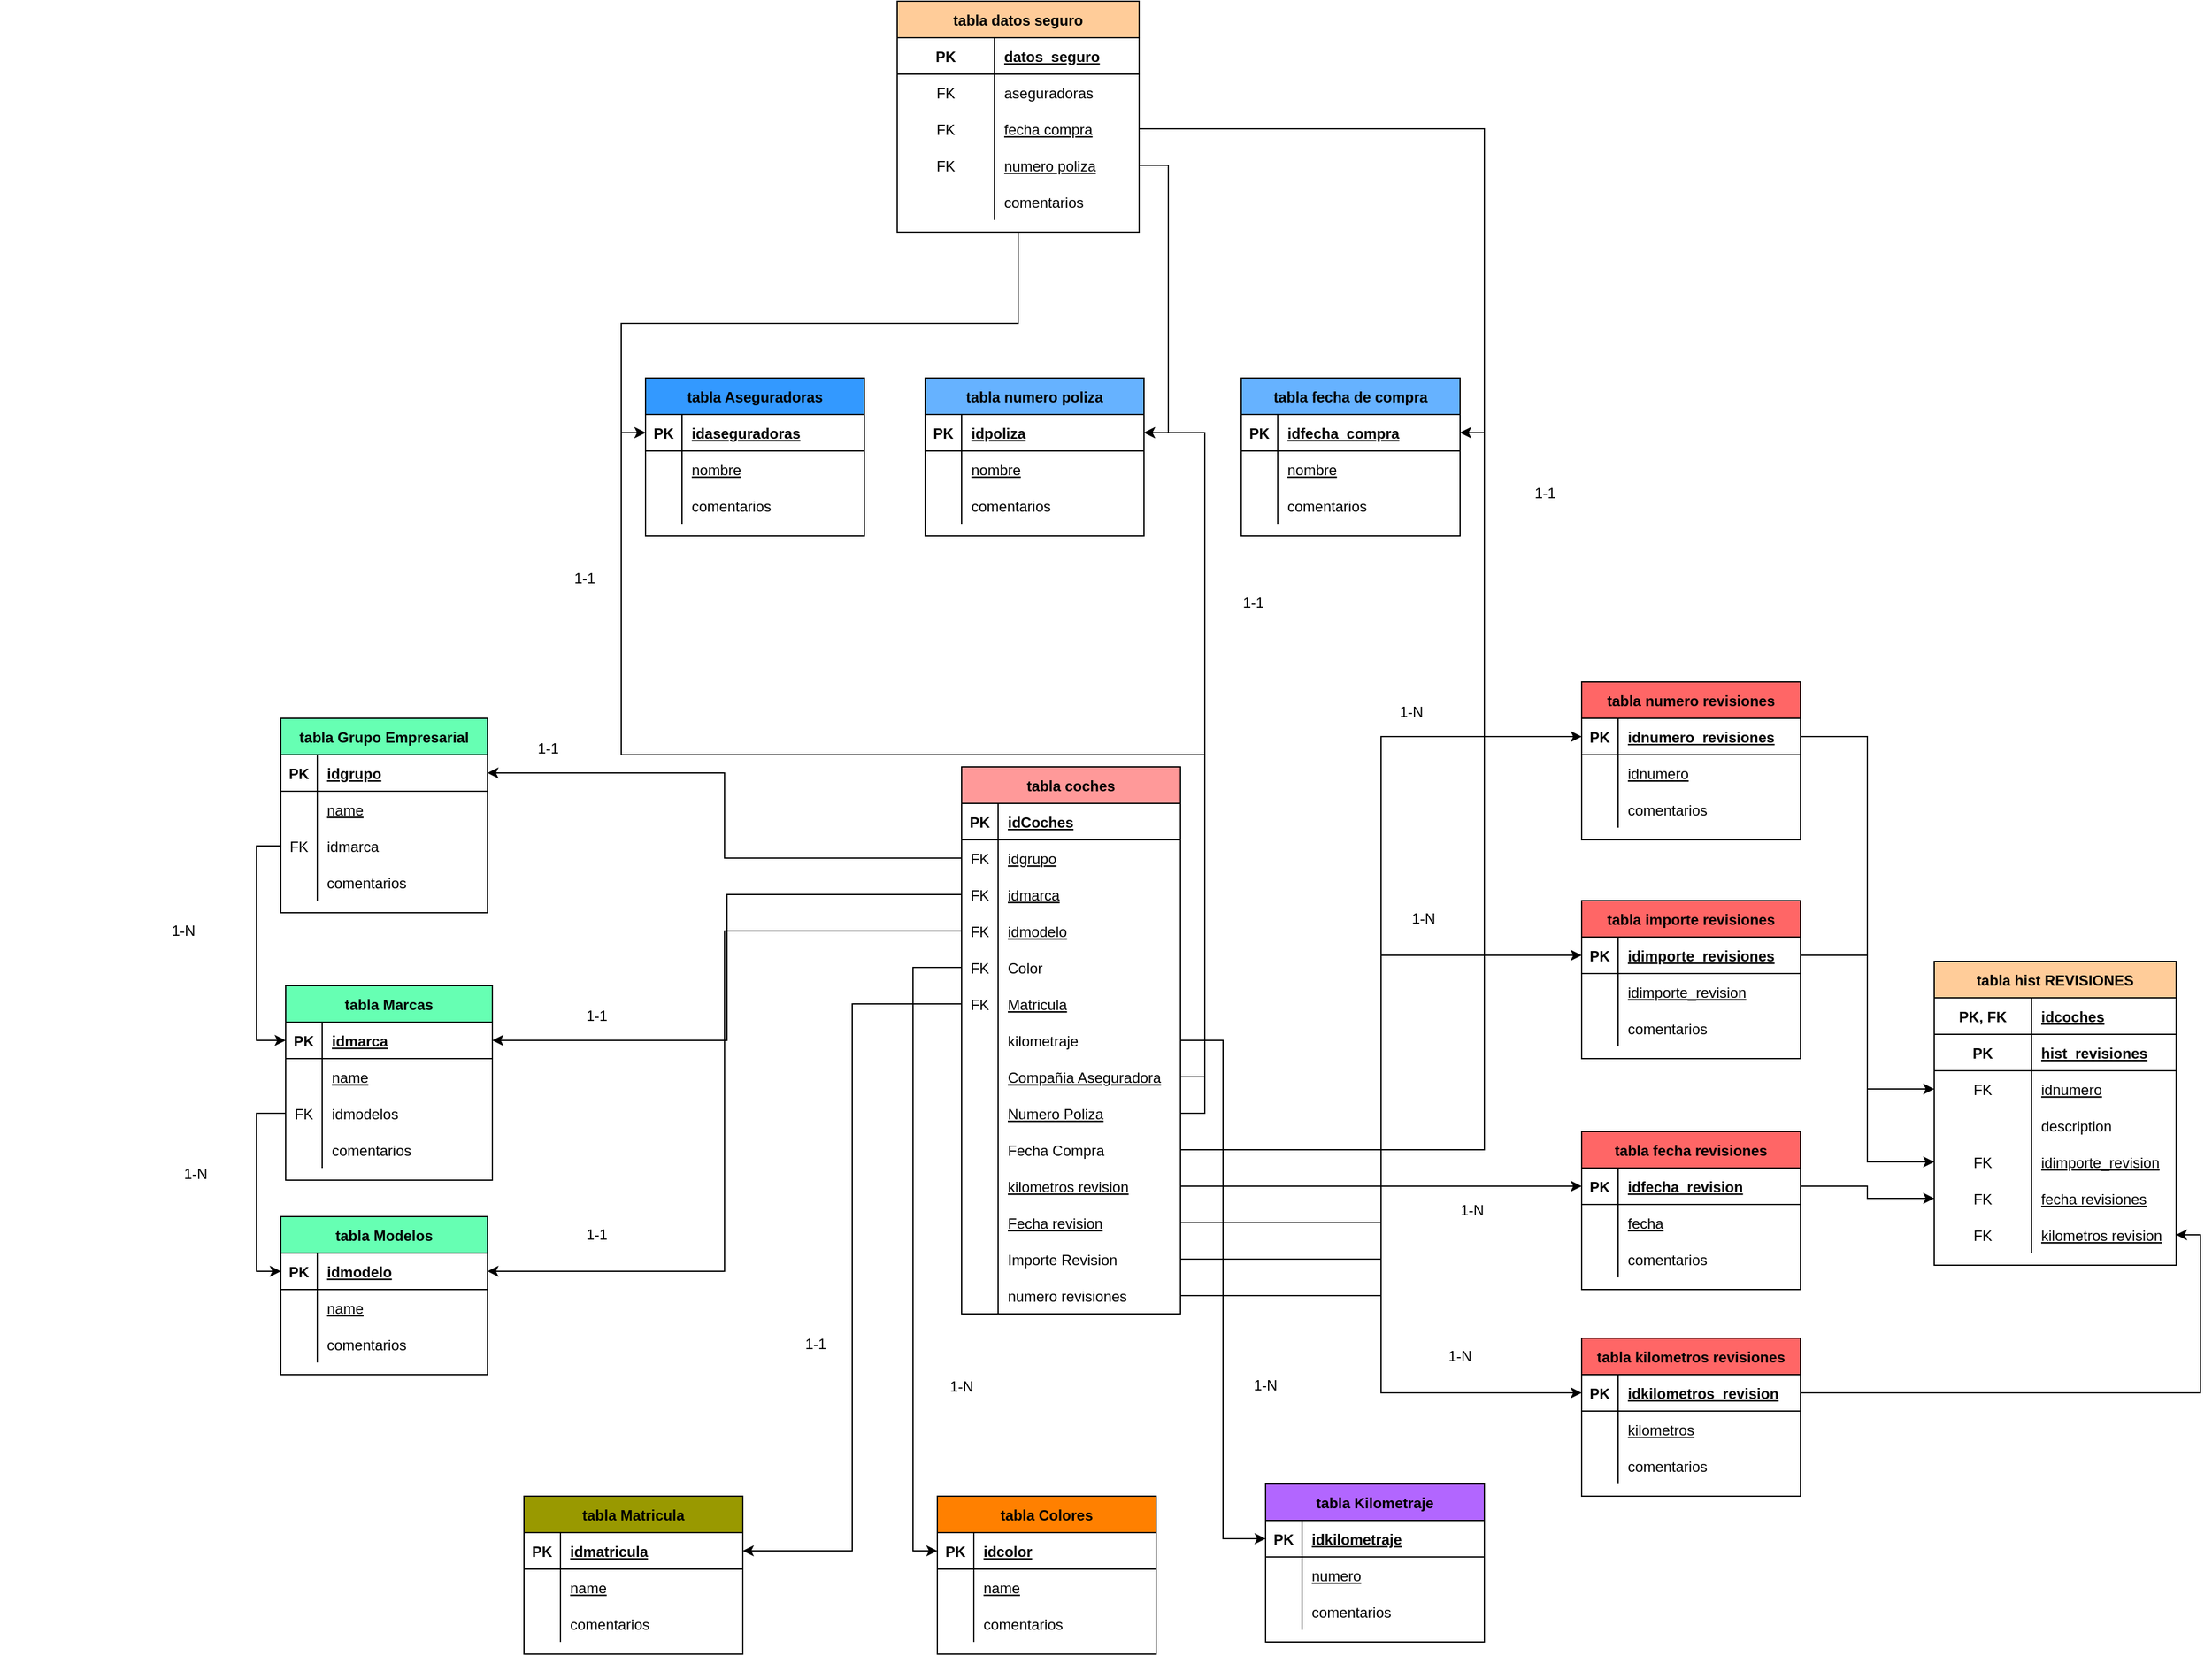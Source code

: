 <mxfile version="20.2.3" type="device" pages="2"><diagram id="-YOfU_mxMwtaFKawQEIq" name="Página-1"><mxGraphModel dx="2878" dy="2250" grid="1" gridSize="10" guides="1" tooltips="1" connect="1" arrows="1" fold="1" page="1" pageScale="1" pageWidth="827" pageHeight="1169" math="0" shadow="0"><root><mxCell id="0"/><mxCell id="1" parent="0"/><mxCell id="BbCmmz-C0YbDDxK68CtZ-1" value="tabla coches" style="shape=table;startSize=30;container=1;collapsible=1;childLayout=tableLayout;fixedRows=1;rowLines=0;fontStyle=1;align=center;resizeLast=1;fillColor=#FF9999;" parent="1" vertex="1"><mxGeometry x="880" y="60" width="180" height="450" as="geometry"/></mxCell><mxCell id="BbCmmz-C0YbDDxK68CtZ-2" value="" style="shape=tableRow;horizontal=0;startSize=0;swimlaneHead=0;swimlaneBody=0;fillColor=none;collapsible=0;dropTarget=0;points=[[0,0.5],[1,0.5]];portConstraint=eastwest;top=0;left=0;right=0;bottom=1;" parent="BbCmmz-C0YbDDxK68CtZ-1" vertex="1"><mxGeometry y="30" width="180" height="30" as="geometry"/></mxCell><mxCell id="BbCmmz-C0YbDDxK68CtZ-3" value="PK" style="shape=partialRectangle;connectable=0;fillColor=none;top=0;left=0;bottom=0;right=0;fontStyle=1;overflow=hidden;" parent="BbCmmz-C0YbDDxK68CtZ-2" vertex="1"><mxGeometry width="30" height="30" as="geometry"><mxRectangle width="30" height="30" as="alternateBounds"/></mxGeometry></mxCell><mxCell id="BbCmmz-C0YbDDxK68CtZ-4" value="idCoches" style="shape=partialRectangle;connectable=0;fillColor=none;top=0;left=0;bottom=0;right=0;align=left;spacingLeft=6;fontStyle=5;overflow=hidden;" parent="BbCmmz-C0YbDDxK68CtZ-2" vertex="1"><mxGeometry x="30" width="150" height="30" as="geometry"><mxRectangle width="150" height="30" as="alternateBounds"/></mxGeometry></mxCell><mxCell id="BbCmmz-C0YbDDxK68CtZ-5" value="" style="shape=tableRow;horizontal=0;startSize=0;swimlaneHead=0;swimlaneBody=0;fillColor=none;collapsible=0;dropTarget=0;points=[[0,0.5],[1,0.5]];portConstraint=eastwest;top=0;left=0;right=0;bottom=0;" parent="BbCmmz-C0YbDDxK68CtZ-1" vertex="1"><mxGeometry y="60" width="180" height="30" as="geometry"/></mxCell><mxCell id="BbCmmz-C0YbDDxK68CtZ-6" value="FK" style="shape=partialRectangle;connectable=0;fillColor=none;top=0;left=0;bottom=0;right=0;editable=1;overflow=hidden;" parent="BbCmmz-C0YbDDxK68CtZ-5" vertex="1"><mxGeometry width="30" height="30" as="geometry"><mxRectangle width="30" height="30" as="alternateBounds"/></mxGeometry></mxCell><mxCell id="BbCmmz-C0YbDDxK68CtZ-7" value="idgrupo" style="shape=partialRectangle;connectable=0;fillColor=none;top=0;left=0;bottom=0;right=0;align=left;spacingLeft=6;overflow=hidden;fontStyle=4" parent="BbCmmz-C0YbDDxK68CtZ-5" vertex="1"><mxGeometry x="30" width="150" height="30" as="geometry"><mxRectangle width="150" height="30" as="alternateBounds"/></mxGeometry></mxCell><mxCell id="BbCmmz-C0YbDDxK68CtZ-8" value="" style="shape=tableRow;horizontal=0;startSize=0;swimlaneHead=0;swimlaneBody=0;fillColor=none;collapsible=0;dropTarget=0;points=[[0,0.5],[1,0.5]];portConstraint=eastwest;top=0;left=0;right=0;bottom=0;" parent="BbCmmz-C0YbDDxK68CtZ-1" vertex="1"><mxGeometry y="90" width="180" height="30" as="geometry"/></mxCell><mxCell id="BbCmmz-C0YbDDxK68CtZ-9" value="FK" style="shape=partialRectangle;connectable=0;fillColor=none;top=0;left=0;bottom=0;right=0;editable=1;overflow=hidden;" parent="BbCmmz-C0YbDDxK68CtZ-8" vertex="1"><mxGeometry width="30" height="30" as="geometry"><mxRectangle width="30" height="30" as="alternateBounds"/></mxGeometry></mxCell><mxCell id="BbCmmz-C0YbDDxK68CtZ-10" value="idmarca" style="shape=partialRectangle;connectable=0;fillColor=none;top=0;left=0;bottom=0;right=0;align=left;spacingLeft=6;overflow=hidden;fontStyle=4" parent="BbCmmz-C0YbDDxK68CtZ-8" vertex="1"><mxGeometry x="30" width="150" height="30" as="geometry"><mxRectangle width="150" height="30" as="alternateBounds"/></mxGeometry></mxCell><mxCell id="BbCmmz-C0YbDDxK68CtZ-18" value="" style="shape=tableRow;horizontal=0;startSize=0;swimlaneHead=0;swimlaneBody=0;fillColor=none;collapsible=0;dropTarget=0;points=[[0,0.5],[1,0.5]];portConstraint=eastwest;top=0;left=0;right=0;bottom=0;" parent="BbCmmz-C0YbDDxK68CtZ-1" vertex="1"><mxGeometry y="120" width="180" height="30" as="geometry"/></mxCell><mxCell id="BbCmmz-C0YbDDxK68CtZ-19" value="FK" style="shape=partialRectangle;connectable=0;fillColor=none;top=0;left=0;bottom=0;right=0;editable=1;overflow=hidden;" parent="BbCmmz-C0YbDDxK68CtZ-18" vertex="1"><mxGeometry width="30" height="30" as="geometry"><mxRectangle width="30" height="30" as="alternateBounds"/></mxGeometry></mxCell><mxCell id="BbCmmz-C0YbDDxK68CtZ-20" value="idmodelo" style="shape=partialRectangle;connectable=0;fillColor=none;top=0;left=0;bottom=0;right=0;align=left;spacingLeft=6;overflow=hidden;fontStyle=4" parent="BbCmmz-C0YbDDxK68CtZ-18" vertex="1"><mxGeometry x="30" width="150" height="30" as="geometry"><mxRectangle width="150" height="30" as="alternateBounds"/></mxGeometry></mxCell><mxCell id="BbCmmz-C0YbDDxK68CtZ-21" value="" style="shape=tableRow;horizontal=0;startSize=0;swimlaneHead=0;swimlaneBody=0;fillColor=none;collapsible=0;dropTarget=0;points=[[0,0.5],[1,0.5]];portConstraint=eastwest;top=0;left=0;right=0;bottom=0;" parent="BbCmmz-C0YbDDxK68CtZ-1" vertex="1"><mxGeometry y="150" width="180" height="30" as="geometry"/></mxCell><mxCell id="BbCmmz-C0YbDDxK68CtZ-22" value="FK" style="shape=partialRectangle;connectable=0;fillColor=none;top=0;left=0;bottom=0;right=0;editable=1;overflow=hidden;" parent="BbCmmz-C0YbDDxK68CtZ-21" vertex="1"><mxGeometry width="30" height="30" as="geometry"><mxRectangle width="30" height="30" as="alternateBounds"/></mxGeometry></mxCell><mxCell id="BbCmmz-C0YbDDxK68CtZ-23" value="Color" style="shape=partialRectangle;connectable=0;fillColor=none;top=0;left=0;bottom=0;right=0;align=left;spacingLeft=6;overflow=hidden;" parent="BbCmmz-C0YbDDxK68CtZ-21" vertex="1"><mxGeometry x="30" width="150" height="30" as="geometry"><mxRectangle width="150" height="30" as="alternateBounds"/></mxGeometry></mxCell><mxCell id="BbCmmz-C0YbDDxK68CtZ-24" value="" style="shape=tableRow;horizontal=0;startSize=0;swimlaneHead=0;swimlaneBody=0;fillColor=none;collapsible=0;dropTarget=0;points=[[0,0.5],[1,0.5]];portConstraint=eastwest;top=0;left=0;right=0;bottom=0;" parent="BbCmmz-C0YbDDxK68CtZ-1" vertex="1"><mxGeometry y="180" width="180" height="30" as="geometry"/></mxCell><mxCell id="BbCmmz-C0YbDDxK68CtZ-25" value="FK" style="shape=partialRectangle;connectable=0;fillColor=none;top=0;left=0;bottom=0;right=0;editable=1;overflow=hidden;" parent="BbCmmz-C0YbDDxK68CtZ-24" vertex="1"><mxGeometry width="30" height="30" as="geometry"><mxRectangle width="30" height="30" as="alternateBounds"/></mxGeometry></mxCell><mxCell id="BbCmmz-C0YbDDxK68CtZ-26" value="Matricula" style="shape=partialRectangle;connectable=0;fillColor=none;top=0;left=0;bottom=0;right=0;align=left;spacingLeft=6;overflow=hidden;fontStyle=4" parent="BbCmmz-C0YbDDxK68CtZ-24" vertex="1"><mxGeometry x="30" width="150" height="30" as="geometry"><mxRectangle width="150" height="30" as="alternateBounds"/></mxGeometry></mxCell><mxCell id="BbCmmz-C0YbDDxK68CtZ-27" value="" style="shape=tableRow;horizontal=0;startSize=0;swimlaneHead=0;swimlaneBody=0;fillColor=none;collapsible=0;dropTarget=0;points=[[0,0.5],[1,0.5]];portConstraint=eastwest;top=0;left=0;right=0;bottom=0;" parent="BbCmmz-C0YbDDxK68CtZ-1" vertex="1"><mxGeometry y="210" width="180" height="30" as="geometry"/></mxCell><mxCell id="BbCmmz-C0YbDDxK68CtZ-28" value="" style="shape=partialRectangle;connectable=0;fillColor=none;top=0;left=0;bottom=0;right=0;editable=1;overflow=hidden;" parent="BbCmmz-C0YbDDxK68CtZ-27" vertex="1"><mxGeometry width="30" height="30" as="geometry"><mxRectangle width="30" height="30" as="alternateBounds"/></mxGeometry></mxCell><mxCell id="BbCmmz-C0YbDDxK68CtZ-29" value="kilometraje" style="shape=partialRectangle;connectable=0;fillColor=none;top=0;left=0;bottom=0;right=0;align=left;spacingLeft=6;overflow=hidden;fontStyle=0" parent="BbCmmz-C0YbDDxK68CtZ-27" vertex="1"><mxGeometry x="30" width="150" height="30" as="geometry"><mxRectangle width="150" height="30" as="alternateBounds"/></mxGeometry></mxCell><mxCell id="BbCmmz-C0YbDDxK68CtZ-30" value="" style="shape=tableRow;horizontal=0;startSize=0;swimlaneHead=0;swimlaneBody=0;fillColor=none;collapsible=0;dropTarget=0;points=[[0,0.5],[1,0.5]];portConstraint=eastwest;top=0;left=0;right=0;bottom=0;" parent="BbCmmz-C0YbDDxK68CtZ-1" vertex="1"><mxGeometry y="240" width="180" height="30" as="geometry"/></mxCell><mxCell id="BbCmmz-C0YbDDxK68CtZ-31" value="" style="shape=partialRectangle;connectable=0;fillColor=none;top=0;left=0;bottom=0;right=0;editable=1;overflow=hidden;" parent="BbCmmz-C0YbDDxK68CtZ-30" vertex="1"><mxGeometry width="30" height="30" as="geometry"><mxRectangle width="30" height="30" as="alternateBounds"/></mxGeometry></mxCell><mxCell id="BbCmmz-C0YbDDxK68CtZ-32" value="Compañia Aseguradora" style="shape=partialRectangle;connectable=0;fillColor=none;top=0;left=0;bottom=0;right=0;align=left;spacingLeft=6;overflow=hidden;fontStyle=4" parent="BbCmmz-C0YbDDxK68CtZ-30" vertex="1"><mxGeometry x="30" width="150" height="30" as="geometry"><mxRectangle width="150" height="30" as="alternateBounds"/></mxGeometry></mxCell><mxCell id="BbCmmz-C0YbDDxK68CtZ-33" value="" style="shape=tableRow;horizontal=0;startSize=0;swimlaneHead=0;swimlaneBody=0;fillColor=none;collapsible=0;dropTarget=0;points=[[0,0.5],[1,0.5]];portConstraint=eastwest;top=0;left=0;right=0;bottom=0;" parent="BbCmmz-C0YbDDxK68CtZ-1" vertex="1"><mxGeometry y="270" width="180" height="30" as="geometry"/></mxCell><mxCell id="BbCmmz-C0YbDDxK68CtZ-34" value="" style="shape=partialRectangle;connectable=0;fillColor=none;top=0;left=0;bottom=0;right=0;editable=1;overflow=hidden;" parent="BbCmmz-C0YbDDxK68CtZ-33" vertex="1"><mxGeometry width="30" height="30" as="geometry"><mxRectangle width="30" height="30" as="alternateBounds"/></mxGeometry></mxCell><mxCell id="BbCmmz-C0YbDDxK68CtZ-35" value="Numero Poliza" style="shape=partialRectangle;connectable=0;fillColor=none;top=0;left=0;bottom=0;right=0;align=left;spacingLeft=6;overflow=hidden;fontStyle=4" parent="BbCmmz-C0YbDDxK68CtZ-33" vertex="1"><mxGeometry x="30" width="150" height="30" as="geometry"><mxRectangle width="150" height="30" as="alternateBounds"/></mxGeometry></mxCell><mxCell id="BbCmmz-C0YbDDxK68CtZ-36" value="" style="shape=tableRow;horizontal=0;startSize=0;swimlaneHead=0;swimlaneBody=0;fillColor=none;collapsible=0;dropTarget=0;points=[[0,0.5],[1,0.5]];portConstraint=eastwest;top=0;left=0;right=0;bottom=0;" parent="BbCmmz-C0YbDDxK68CtZ-1" vertex="1"><mxGeometry y="300" width="180" height="30" as="geometry"/></mxCell><mxCell id="BbCmmz-C0YbDDxK68CtZ-37" value="" style="shape=partialRectangle;connectable=0;fillColor=none;top=0;left=0;bottom=0;right=0;editable=1;overflow=hidden;" parent="BbCmmz-C0YbDDxK68CtZ-36" vertex="1"><mxGeometry width="30" height="30" as="geometry"><mxRectangle width="30" height="30" as="alternateBounds"/></mxGeometry></mxCell><mxCell id="BbCmmz-C0YbDDxK68CtZ-38" value="Fecha Compra" style="shape=partialRectangle;connectable=0;fillColor=none;top=0;left=0;bottom=0;right=0;align=left;spacingLeft=6;overflow=hidden;" parent="BbCmmz-C0YbDDxK68CtZ-36" vertex="1"><mxGeometry x="30" width="150" height="30" as="geometry"><mxRectangle width="150" height="30" as="alternateBounds"/></mxGeometry></mxCell><mxCell id="BbCmmz-C0YbDDxK68CtZ-39" value="" style="shape=tableRow;horizontal=0;startSize=0;swimlaneHead=0;swimlaneBody=0;fillColor=none;collapsible=0;dropTarget=0;points=[[0,0.5],[1,0.5]];portConstraint=eastwest;top=0;left=0;right=0;bottom=0;" parent="BbCmmz-C0YbDDxK68CtZ-1" vertex="1"><mxGeometry y="330" width="180" height="30" as="geometry"/></mxCell><mxCell id="BbCmmz-C0YbDDxK68CtZ-40" value="" style="shape=partialRectangle;connectable=0;fillColor=none;top=0;left=0;bottom=0;right=0;editable=1;overflow=hidden;" parent="BbCmmz-C0YbDDxK68CtZ-39" vertex="1"><mxGeometry width="30" height="30" as="geometry"><mxRectangle width="30" height="30" as="alternateBounds"/></mxGeometry></mxCell><mxCell id="BbCmmz-C0YbDDxK68CtZ-41" value="kilometros revision" style="shape=partialRectangle;connectable=0;fillColor=none;top=0;left=0;bottom=0;right=0;align=left;spacingLeft=6;overflow=hidden;fontStyle=4" parent="BbCmmz-C0YbDDxK68CtZ-39" vertex="1"><mxGeometry x="30" width="150" height="30" as="geometry"><mxRectangle width="150" height="30" as="alternateBounds"/></mxGeometry></mxCell><mxCell id="BbCmmz-C0YbDDxK68CtZ-42" value="" style="shape=tableRow;horizontal=0;startSize=0;swimlaneHead=0;swimlaneBody=0;fillColor=none;collapsible=0;dropTarget=0;points=[[0,0.5],[1,0.5]];portConstraint=eastwest;top=0;left=0;right=0;bottom=0;" parent="BbCmmz-C0YbDDxK68CtZ-1" vertex="1"><mxGeometry y="360" width="180" height="30" as="geometry"/></mxCell><mxCell id="BbCmmz-C0YbDDxK68CtZ-43" value="" style="shape=partialRectangle;connectable=0;fillColor=none;top=0;left=0;bottom=0;right=0;editable=1;overflow=hidden;" parent="BbCmmz-C0YbDDxK68CtZ-42" vertex="1"><mxGeometry width="30" height="30" as="geometry"><mxRectangle width="30" height="30" as="alternateBounds"/></mxGeometry></mxCell><mxCell id="BbCmmz-C0YbDDxK68CtZ-44" value="Fecha revision" style="shape=partialRectangle;connectable=0;fillColor=none;top=0;left=0;bottom=0;right=0;align=left;spacingLeft=6;overflow=hidden;fontStyle=4" parent="BbCmmz-C0YbDDxK68CtZ-42" vertex="1"><mxGeometry x="30" width="150" height="30" as="geometry"><mxRectangle width="150" height="30" as="alternateBounds"/></mxGeometry></mxCell><mxCell id="BbCmmz-C0YbDDxK68CtZ-45" value="" style="shape=tableRow;horizontal=0;startSize=0;swimlaneHead=0;swimlaneBody=0;fillColor=none;collapsible=0;dropTarget=0;points=[[0,0.5],[1,0.5]];portConstraint=eastwest;top=0;left=0;right=0;bottom=0;" parent="BbCmmz-C0YbDDxK68CtZ-1" vertex="1"><mxGeometry y="390" width="180" height="30" as="geometry"/></mxCell><mxCell id="BbCmmz-C0YbDDxK68CtZ-46" value="" style="shape=partialRectangle;connectable=0;fillColor=none;top=0;left=0;bottom=0;right=0;editable=1;overflow=hidden;" parent="BbCmmz-C0YbDDxK68CtZ-45" vertex="1"><mxGeometry width="30" height="30" as="geometry"><mxRectangle width="30" height="30" as="alternateBounds"/></mxGeometry></mxCell><mxCell id="BbCmmz-C0YbDDxK68CtZ-47" value="Importe Revision" style="shape=partialRectangle;connectable=0;fillColor=none;top=0;left=0;bottom=0;right=0;align=left;spacingLeft=6;overflow=hidden;" parent="BbCmmz-C0YbDDxK68CtZ-45" vertex="1"><mxGeometry x="30" width="150" height="30" as="geometry"><mxRectangle width="150" height="30" as="alternateBounds"/></mxGeometry></mxCell><mxCell id="dUcIAIFW-IuJBqaBYnN5-387" value="" style="shape=tableRow;horizontal=0;startSize=0;swimlaneHead=0;swimlaneBody=0;fillColor=none;collapsible=0;dropTarget=0;points=[[0,0.5],[1,0.5]];portConstraint=eastwest;top=0;left=0;right=0;bottom=0;" vertex="1" parent="BbCmmz-C0YbDDxK68CtZ-1"><mxGeometry y="420" width="180" height="30" as="geometry"/></mxCell><mxCell id="dUcIAIFW-IuJBqaBYnN5-388" value="" style="shape=partialRectangle;connectable=0;fillColor=none;top=0;left=0;bottom=0;right=0;editable=1;overflow=hidden;" vertex="1" parent="dUcIAIFW-IuJBqaBYnN5-387"><mxGeometry width="30" height="30" as="geometry"><mxRectangle width="30" height="30" as="alternateBounds"/></mxGeometry></mxCell><mxCell id="dUcIAIFW-IuJBqaBYnN5-389" value="numero revisiones" style="shape=partialRectangle;connectable=0;fillColor=none;top=0;left=0;bottom=0;right=0;align=left;spacingLeft=6;overflow=hidden;" vertex="1" parent="dUcIAIFW-IuJBqaBYnN5-387"><mxGeometry x="30" width="150" height="30" as="geometry"><mxRectangle width="150" height="30" as="alternateBounds"/></mxGeometry></mxCell><mxCell id="BbCmmz-C0YbDDxK68CtZ-15" value="" style="shape=tableRow;horizontal=0;startSize=0;swimlaneHead=0;swimlaneBody=0;fillColor=none;collapsible=0;dropTarget=0;points=[[0,0.5],[1,0.5]];portConstraint=eastwest;top=0;left=0;right=0;bottom=0;" parent="1" vertex="1"><mxGeometry x="90" y="260" width="180" height="30" as="geometry"/></mxCell><mxCell id="BbCmmz-C0YbDDxK68CtZ-16" value="" style="shape=partialRectangle;connectable=0;fillColor=none;top=0;left=0;bottom=0;right=0;editable=1;overflow=hidden;" parent="BbCmmz-C0YbDDxK68CtZ-15" vertex="1"><mxGeometry width="30" height="30" as="geometry"><mxRectangle width="30" height="30" as="alternateBounds"/></mxGeometry></mxCell><mxCell id="BbCmmz-C0YbDDxK68CtZ-67" value="tabla hist REVISIONES" style="shape=table;startSize=30;container=1;collapsible=1;childLayout=tableLayout;fixedRows=1;rowLines=0;fontStyle=1;align=center;resizeLast=1;fillColor=#FFCC99;" parent="1" vertex="1"><mxGeometry x="1680" y="220" width="199" height="250" as="geometry"/></mxCell><mxCell id="BbCmmz-C0YbDDxK68CtZ-68" value="" style="shape=tableRow;horizontal=0;startSize=0;swimlaneHead=0;swimlaneBody=0;fillColor=none;collapsible=0;dropTarget=0;points=[[0,0.5],[1,0.5]];portConstraint=eastwest;top=0;left=0;right=0;bottom=1;" parent="BbCmmz-C0YbDDxK68CtZ-67" vertex="1"><mxGeometry y="30" width="199" height="30" as="geometry"/></mxCell><mxCell id="BbCmmz-C0YbDDxK68CtZ-69" value="PK, FK" style="shape=partialRectangle;connectable=0;fillColor=none;top=0;left=0;bottom=0;right=0;fontStyle=1;overflow=hidden;" parent="BbCmmz-C0YbDDxK68CtZ-68" vertex="1"><mxGeometry width="80" height="30" as="geometry"><mxRectangle width="80" height="30" as="alternateBounds"/></mxGeometry></mxCell><mxCell id="BbCmmz-C0YbDDxK68CtZ-70" value="idcoches" style="shape=partialRectangle;connectable=0;fillColor=none;top=0;left=0;bottom=0;right=0;align=left;spacingLeft=6;fontStyle=5;overflow=hidden;" parent="BbCmmz-C0YbDDxK68CtZ-68" vertex="1"><mxGeometry x="80" width="119" height="30" as="geometry"><mxRectangle width="119" height="30" as="alternateBounds"/></mxGeometry></mxCell><mxCell id="dUcIAIFW-IuJBqaBYnN5-103" value="" style="shape=tableRow;horizontal=0;startSize=0;swimlaneHead=0;swimlaneBody=0;fillColor=none;collapsible=0;dropTarget=0;points=[[0,0.5],[1,0.5]];portConstraint=eastwest;top=0;left=0;right=0;bottom=1;" vertex="1" parent="BbCmmz-C0YbDDxK68CtZ-67"><mxGeometry y="60" width="199" height="30" as="geometry"/></mxCell><mxCell id="dUcIAIFW-IuJBqaBYnN5-104" value="PK" style="shape=partialRectangle;connectable=0;fillColor=none;top=0;left=0;bottom=0;right=0;fontStyle=1;overflow=hidden;" vertex="1" parent="dUcIAIFW-IuJBqaBYnN5-103"><mxGeometry width="80" height="30" as="geometry"><mxRectangle width="80" height="30" as="alternateBounds"/></mxGeometry></mxCell><mxCell id="dUcIAIFW-IuJBqaBYnN5-105" value="hist_revisiones" style="shape=partialRectangle;connectable=0;fillColor=none;top=0;left=0;bottom=0;right=0;align=left;spacingLeft=6;fontStyle=5;overflow=hidden;" vertex="1" parent="dUcIAIFW-IuJBqaBYnN5-103"><mxGeometry x="80" width="119" height="30" as="geometry"><mxRectangle width="119" height="30" as="alternateBounds"/></mxGeometry></mxCell><mxCell id="BbCmmz-C0YbDDxK68CtZ-71" value="" style="shape=tableRow;horizontal=0;startSize=0;swimlaneHead=0;swimlaneBody=0;fillColor=none;collapsible=0;dropTarget=0;points=[[0,0.5],[1,0.5]];portConstraint=eastwest;top=0;left=0;right=0;bottom=0;fontStyle=4" parent="BbCmmz-C0YbDDxK68CtZ-67" vertex="1"><mxGeometry y="90" width="199" height="30" as="geometry"/></mxCell><mxCell id="BbCmmz-C0YbDDxK68CtZ-72" value="FK" style="shape=partialRectangle;connectable=0;fillColor=none;top=0;left=0;bottom=0;right=0;editable=1;overflow=hidden;" parent="BbCmmz-C0YbDDxK68CtZ-71" vertex="1"><mxGeometry width="80" height="30" as="geometry"><mxRectangle width="80" height="30" as="alternateBounds"/></mxGeometry></mxCell><mxCell id="BbCmmz-C0YbDDxK68CtZ-73" value="idnumero" style="shape=partialRectangle;connectable=0;fillColor=none;top=0;left=0;bottom=0;right=0;align=left;spacingLeft=6;overflow=hidden;fontStyle=4" parent="BbCmmz-C0YbDDxK68CtZ-71" vertex="1"><mxGeometry x="80" width="119" height="30" as="geometry"><mxRectangle width="119" height="30" as="alternateBounds"/></mxGeometry></mxCell><mxCell id="dUcIAIFW-IuJBqaBYnN5-100" value="" style="shape=tableRow;horizontal=0;startSize=0;swimlaneHead=0;swimlaneBody=0;fillColor=none;collapsible=0;dropTarget=0;points=[[0,0.5],[1,0.5]];portConstraint=eastwest;top=0;left=0;right=0;bottom=0;" vertex="1" parent="BbCmmz-C0YbDDxK68CtZ-67"><mxGeometry y="120" width="199" height="30" as="geometry"/></mxCell><mxCell id="dUcIAIFW-IuJBqaBYnN5-101" value="" style="shape=partialRectangle;connectable=0;fillColor=none;top=0;left=0;bottom=0;right=0;editable=1;overflow=hidden;" vertex="1" parent="dUcIAIFW-IuJBqaBYnN5-100"><mxGeometry width="80" height="30" as="geometry"><mxRectangle width="80" height="30" as="alternateBounds"/></mxGeometry></mxCell><mxCell id="dUcIAIFW-IuJBqaBYnN5-102" value="description" style="shape=partialRectangle;connectable=0;fillColor=none;top=0;left=0;bottom=0;right=0;align=left;spacingLeft=6;overflow=hidden;" vertex="1" parent="dUcIAIFW-IuJBqaBYnN5-100"><mxGeometry x="80" width="119" height="30" as="geometry"><mxRectangle width="119" height="30" as="alternateBounds"/></mxGeometry></mxCell><mxCell id="dUcIAIFW-IuJBqaBYnN5-318" value="" style="shape=tableRow;horizontal=0;startSize=0;swimlaneHead=0;swimlaneBody=0;fillColor=none;collapsible=0;dropTarget=0;points=[[0,0.5],[1,0.5]];portConstraint=eastwest;top=0;left=0;right=0;bottom=0;fontStyle=4" vertex="1" parent="BbCmmz-C0YbDDxK68CtZ-67"><mxGeometry y="150" width="199" height="30" as="geometry"/></mxCell><mxCell id="dUcIAIFW-IuJBqaBYnN5-319" value="FK" style="shape=partialRectangle;connectable=0;fillColor=none;top=0;left=0;bottom=0;right=0;editable=1;overflow=hidden;" vertex="1" parent="dUcIAIFW-IuJBqaBYnN5-318"><mxGeometry width="80" height="30" as="geometry"><mxRectangle width="80" height="30" as="alternateBounds"/></mxGeometry></mxCell><mxCell id="dUcIAIFW-IuJBqaBYnN5-320" value="idimporte_revision" style="shape=partialRectangle;connectable=0;fillColor=none;top=0;left=0;bottom=0;right=0;align=left;spacingLeft=6;overflow=hidden;fontStyle=4" vertex="1" parent="dUcIAIFW-IuJBqaBYnN5-318"><mxGeometry x="80" width="119" height="30" as="geometry"><mxRectangle width="119" height="30" as="alternateBounds"/></mxGeometry></mxCell><mxCell id="dUcIAIFW-IuJBqaBYnN5-321" value="" style="shape=tableRow;horizontal=0;startSize=0;swimlaneHead=0;swimlaneBody=0;fillColor=none;collapsible=0;dropTarget=0;points=[[0,0.5],[1,0.5]];portConstraint=eastwest;top=0;left=0;right=0;bottom=0;fontStyle=4" vertex="1" parent="BbCmmz-C0YbDDxK68CtZ-67"><mxGeometry y="180" width="199" height="30" as="geometry"/></mxCell><mxCell id="dUcIAIFW-IuJBqaBYnN5-322" value="FK" style="shape=partialRectangle;connectable=0;fillColor=none;top=0;left=0;bottom=0;right=0;editable=1;overflow=hidden;" vertex="1" parent="dUcIAIFW-IuJBqaBYnN5-321"><mxGeometry width="80" height="30" as="geometry"><mxRectangle width="80" height="30" as="alternateBounds"/></mxGeometry></mxCell><mxCell id="dUcIAIFW-IuJBqaBYnN5-323" value="fecha revisiones" style="shape=partialRectangle;connectable=0;fillColor=none;top=0;left=0;bottom=0;right=0;align=left;spacingLeft=6;overflow=hidden;fontStyle=4" vertex="1" parent="dUcIAIFW-IuJBqaBYnN5-321"><mxGeometry x="80" width="119" height="30" as="geometry"><mxRectangle width="119" height="30" as="alternateBounds"/></mxGeometry></mxCell><mxCell id="dUcIAIFW-IuJBqaBYnN5-369" value="" style="shape=tableRow;horizontal=0;startSize=0;swimlaneHead=0;swimlaneBody=0;fillColor=none;collapsible=0;dropTarget=0;points=[[0,0.5],[1,0.5]];portConstraint=eastwest;top=0;left=0;right=0;bottom=0;fontStyle=4" vertex="1" parent="BbCmmz-C0YbDDxK68CtZ-67"><mxGeometry y="210" width="199" height="30" as="geometry"/></mxCell><mxCell id="dUcIAIFW-IuJBqaBYnN5-370" value="FK" style="shape=partialRectangle;connectable=0;fillColor=none;top=0;left=0;bottom=0;right=0;editable=1;overflow=hidden;" vertex="1" parent="dUcIAIFW-IuJBqaBYnN5-369"><mxGeometry width="80" height="30" as="geometry"><mxRectangle width="80" height="30" as="alternateBounds"/></mxGeometry></mxCell><mxCell id="dUcIAIFW-IuJBqaBYnN5-371" value="kilometros revision" style="shape=partialRectangle;connectable=0;fillColor=none;top=0;left=0;bottom=0;right=0;align=left;spacingLeft=6;overflow=hidden;fontStyle=4" vertex="1" parent="dUcIAIFW-IuJBqaBYnN5-369"><mxGeometry x="80" width="119" height="30" as="geometry"><mxRectangle width="119" height="30" as="alternateBounds"/></mxGeometry></mxCell><mxCell id="dUcIAIFW-IuJBqaBYnN5-4" value="tabla numero revisiones" style="shape=table;startSize=30;container=1;collapsible=1;childLayout=tableLayout;fixedRows=1;rowLines=0;fontStyle=1;align=center;resizeLast=1;fillColor=#FF6666;" vertex="1" parent="1"><mxGeometry x="1390" y="-10" width="180" height="130" as="geometry"/></mxCell><mxCell id="dUcIAIFW-IuJBqaBYnN5-5" value="" style="shape=tableRow;horizontal=0;startSize=0;swimlaneHead=0;swimlaneBody=0;fillColor=none;collapsible=0;dropTarget=0;points=[[0,0.5],[1,0.5]];portConstraint=eastwest;top=0;left=0;right=0;bottom=1;" vertex="1" parent="dUcIAIFW-IuJBqaBYnN5-4"><mxGeometry y="30" width="180" height="30" as="geometry"/></mxCell><mxCell id="dUcIAIFW-IuJBqaBYnN5-6" value="PK" style="shape=partialRectangle;connectable=0;fillColor=none;top=0;left=0;bottom=0;right=0;fontStyle=1;overflow=hidden;" vertex="1" parent="dUcIAIFW-IuJBqaBYnN5-5"><mxGeometry width="30" height="30" as="geometry"><mxRectangle width="30" height="30" as="alternateBounds"/></mxGeometry></mxCell><mxCell id="dUcIAIFW-IuJBqaBYnN5-7" value="idnumero_revisiones" style="shape=partialRectangle;connectable=0;fillColor=none;top=0;left=0;bottom=0;right=0;align=left;spacingLeft=6;fontStyle=5;overflow=hidden;" vertex="1" parent="dUcIAIFW-IuJBqaBYnN5-5"><mxGeometry x="30" width="150" height="30" as="geometry"><mxRectangle width="150" height="30" as="alternateBounds"/></mxGeometry></mxCell><mxCell id="dUcIAIFW-IuJBqaBYnN5-8" value="" style="shape=tableRow;horizontal=0;startSize=0;swimlaneHead=0;swimlaneBody=0;fillColor=none;collapsible=0;dropTarget=0;points=[[0,0.5],[1,0.5]];portConstraint=eastwest;top=0;left=0;right=0;bottom=0;" vertex="1" parent="dUcIAIFW-IuJBqaBYnN5-4"><mxGeometry y="60" width="180" height="30" as="geometry"/></mxCell><mxCell id="dUcIAIFW-IuJBqaBYnN5-9" value="" style="shape=partialRectangle;connectable=0;fillColor=none;top=0;left=0;bottom=0;right=0;editable=1;overflow=hidden;" vertex="1" parent="dUcIAIFW-IuJBqaBYnN5-8"><mxGeometry width="30" height="30" as="geometry"><mxRectangle width="30" height="30" as="alternateBounds"/></mxGeometry></mxCell><mxCell id="dUcIAIFW-IuJBqaBYnN5-10" value="idnumero" style="shape=partialRectangle;connectable=0;fillColor=none;top=0;left=0;bottom=0;right=0;align=left;spacingLeft=6;overflow=hidden;fontStyle=4" vertex="1" parent="dUcIAIFW-IuJBqaBYnN5-8"><mxGeometry x="30" width="150" height="30" as="geometry"><mxRectangle width="150" height="30" as="alternateBounds"/></mxGeometry></mxCell><mxCell id="dUcIAIFW-IuJBqaBYnN5-60" value="" style="shape=tableRow;horizontal=0;startSize=0;swimlaneHead=0;swimlaneBody=0;fillColor=none;collapsible=0;dropTarget=0;points=[[0,0.5],[1,0.5]];portConstraint=eastwest;top=0;left=0;right=0;bottom=0;" vertex="1" parent="dUcIAIFW-IuJBqaBYnN5-4"><mxGeometry y="90" width="180" height="30" as="geometry"/></mxCell><mxCell id="dUcIAIFW-IuJBqaBYnN5-61" value="" style="shape=partialRectangle;connectable=0;fillColor=none;top=0;left=0;bottom=0;right=0;editable=1;overflow=hidden;" vertex="1" parent="dUcIAIFW-IuJBqaBYnN5-60"><mxGeometry width="30" height="30" as="geometry"><mxRectangle width="30" height="30" as="alternateBounds"/></mxGeometry></mxCell><mxCell id="dUcIAIFW-IuJBqaBYnN5-62" value="comentarios" style="shape=partialRectangle;connectable=0;fillColor=none;top=0;left=0;bottom=0;right=0;align=left;spacingLeft=6;overflow=hidden;" vertex="1" parent="dUcIAIFW-IuJBqaBYnN5-60"><mxGeometry x="30" width="150" height="30" as="geometry"><mxRectangle width="150" height="30" as="alternateBounds"/></mxGeometry></mxCell><mxCell id="dUcIAIFW-IuJBqaBYnN5-63" value="tabla importe revisiones" style="shape=table;startSize=30;container=1;collapsible=1;childLayout=tableLayout;fixedRows=1;rowLines=0;fontStyle=1;align=center;resizeLast=1;fillColor=#FF6666;" vertex="1" parent="1"><mxGeometry x="1390" y="170" width="180" height="130" as="geometry"/></mxCell><mxCell id="dUcIAIFW-IuJBqaBYnN5-64" value="" style="shape=tableRow;horizontal=0;startSize=0;swimlaneHead=0;swimlaneBody=0;fillColor=none;collapsible=0;dropTarget=0;points=[[0,0.5],[1,0.5]];portConstraint=eastwest;top=0;left=0;right=0;bottom=1;" vertex="1" parent="dUcIAIFW-IuJBqaBYnN5-63"><mxGeometry y="30" width="180" height="30" as="geometry"/></mxCell><mxCell id="dUcIAIFW-IuJBqaBYnN5-65" value="PK" style="shape=partialRectangle;connectable=0;fillColor=none;top=0;left=0;bottom=0;right=0;fontStyle=1;overflow=hidden;" vertex="1" parent="dUcIAIFW-IuJBqaBYnN5-64"><mxGeometry width="30" height="30" as="geometry"><mxRectangle width="30" height="30" as="alternateBounds"/></mxGeometry></mxCell><mxCell id="dUcIAIFW-IuJBqaBYnN5-66" value="idimporte_revisiones" style="shape=partialRectangle;connectable=0;fillColor=none;top=0;left=0;bottom=0;right=0;align=left;spacingLeft=6;fontStyle=5;overflow=hidden;" vertex="1" parent="dUcIAIFW-IuJBqaBYnN5-64"><mxGeometry x="30" width="150" height="30" as="geometry"><mxRectangle width="150" height="30" as="alternateBounds"/></mxGeometry></mxCell><mxCell id="dUcIAIFW-IuJBqaBYnN5-67" value="" style="shape=tableRow;horizontal=0;startSize=0;swimlaneHead=0;swimlaneBody=0;fillColor=none;collapsible=0;dropTarget=0;points=[[0,0.5],[1,0.5]];portConstraint=eastwest;top=0;left=0;right=0;bottom=0;" vertex="1" parent="dUcIAIFW-IuJBqaBYnN5-63"><mxGeometry y="60" width="180" height="30" as="geometry"/></mxCell><mxCell id="dUcIAIFW-IuJBqaBYnN5-68" value="" style="shape=partialRectangle;connectable=0;fillColor=none;top=0;left=0;bottom=0;right=0;editable=1;overflow=hidden;" vertex="1" parent="dUcIAIFW-IuJBqaBYnN5-67"><mxGeometry width="30" height="30" as="geometry"><mxRectangle width="30" height="30" as="alternateBounds"/></mxGeometry></mxCell><mxCell id="dUcIAIFW-IuJBqaBYnN5-69" value="idimporte_revision" style="shape=partialRectangle;connectable=0;fillColor=none;top=0;left=0;bottom=0;right=0;align=left;spacingLeft=6;overflow=hidden;fontStyle=4" vertex="1" parent="dUcIAIFW-IuJBqaBYnN5-67"><mxGeometry x="30" width="150" height="30" as="geometry"><mxRectangle width="150" height="30" as="alternateBounds"/></mxGeometry></mxCell><mxCell id="dUcIAIFW-IuJBqaBYnN5-70" value="" style="shape=tableRow;horizontal=0;startSize=0;swimlaneHead=0;swimlaneBody=0;fillColor=none;collapsible=0;dropTarget=0;points=[[0,0.5],[1,0.5]];portConstraint=eastwest;top=0;left=0;right=0;bottom=0;" vertex="1" parent="dUcIAIFW-IuJBqaBYnN5-63"><mxGeometry y="90" width="180" height="30" as="geometry"/></mxCell><mxCell id="dUcIAIFW-IuJBqaBYnN5-71" value="" style="shape=partialRectangle;connectable=0;fillColor=none;top=0;left=0;bottom=0;right=0;editable=1;overflow=hidden;" vertex="1" parent="dUcIAIFW-IuJBqaBYnN5-70"><mxGeometry width="30" height="30" as="geometry"><mxRectangle width="30" height="30" as="alternateBounds"/></mxGeometry></mxCell><mxCell id="dUcIAIFW-IuJBqaBYnN5-72" value="comentarios" style="shape=partialRectangle;connectable=0;fillColor=none;top=0;left=0;bottom=0;right=0;align=left;spacingLeft=6;overflow=hidden;" vertex="1" parent="dUcIAIFW-IuJBqaBYnN5-70"><mxGeometry x="30" width="150" height="30" as="geometry"><mxRectangle width="150" height="30" as="alternateBounds"/></mxGeometry></mxCell><mxCell id="dUcIAIFW-IuJBqaBYnN5-73" value="tabla fecha revisiones" style="shape=table;startSize=30;container=1;collapsible=1;childLayout=tableLayout;fixedRows=1;rowLines=0;fontStyle=1;align=center;resizeLast=1;fillColor=#FF6666;" vertex="1" parent="1"><mxGeometry x="1390" y="360" width="180" height="130" as="geometry"/></mxCell><mxCell id="dUcIAIFW-IuJBqaBYnN5-74" value="" style="shape=tableRow;horizontal=0;startSize=0;swimlaneHead=0;swimlaneBody=0;fillColor=none;collapsible=0;dropTarget=0;points=[[0,0.5],[1,0.5]];portConstraint=eastwest;top=0;left=0;right=0;bottom=1;" vertex="1" parent="dUcIAIFW-IuJBqaBYnN5-73"><mxGeometry y="30" width="180" height="30" as="geometry"/></mxCell><mxCell id="dUcIAIFW-IuJBqaBYnN5-75" value="PK" style="shape=partialRectangle;connectable=0;fillColor=none;top=0;left=0;bottom=0;right=0;fontStyle=1;overflow=hidden;" vertex="1" parent="dUcIAIFW-IuJBqaBYnN5-74"><mxGeometry width="30" height="30" as="geometry"><mxRectangle width="30" height="30" as="alternateBounds"/></mxGeometry></mxCell><mxCell id="dUcIAIFW-IuJBqaBYnN5-76" value="idfecha_revision" style="shape=partialRectangle;connectable=0;fillColor=none;top=0;left=0;bottom=0;right=0;align=left;spacingLeft=6;fontStyle=5;overflow=hidden;" vertex="1" parent="dUcIAIFW-IuJBqaBYnN5-74"><mxGeometry x="30" width="150" height="30" as="geometry"><mxRectangle width="150" height="30" as="alternateBounds"/></mxGeometry></mxCell><mxCell id="dUcIAIFW-IuJBqaBYnN5-77" value="" style="shape=tableRow;horizontal=0;startSize=0;swimlaneHead=0;swimlaneBody=0;fillColor=none;collapsible=0;dropTarget=0;points=[[0,0.5],[1,0.5]];portConstraint=eastwest;top=0;left=0;right=0;bottom=0;" vertex="1" parent="dUcIAIFW-IuJBqaBYnN5-73"><mxGeometry y="60" width="180" height="30" as="geometry"/></mxCell><mxCell id="dUcIAIFW-IuJBqaBYnN5-78" value="" style="shape=partialRectangle;connectable=0;fillColor=none;top=0;left=0;bottom=0;right=0;editable=1;overflow=hidden;" vertex="1" parent="dUcIAIFW-IuJBqaBYnN5-77"><mxGeometry width="30" height="30" as="geometry"><mxRectangle width="30" height="30" as="alternateBounds"/></mxGeometry></mxCell><mxCell id="dUcIAIFW-IuJBqaBYnN5-79" value="fecha" style="shape=partialRectangle;connectable=0;fillColor=none;top=0;left=0;bottom=0;right=0;align=left;spacingLeft=6;overflow=hidden;fontStyle=4" vertex="1" parent="dUcIAIFW-IuJBqaBYnN5-77"><mxGeometry x="30" width="150" height="30" as="geometry"><mxRectangle width="150" height="30" as="alternateBounds"/></mxGeometry></mxCell><mxCell id="dUcIAIFW-IuJBqaBYnN5-80" value="" style="shape=tableRow;horizontal=0;startSize=0;swimlaneHead=0;swimlaneBody=0;fillColor=none;collapsible=0;dropTarget=0;points=[[0,0.5],[1,0.5]];portConstraint=eastwest;top=0;left=0;right=0;bottom=0;" vertex="1" parent="dUcIAIFW-IuJBqaBYnN5-73"><mxGeometry y="90" width="180" height="30" as="geometry"/></mxCell><mxCell id="dUcIAIFW-IuJBqaBYnN5-81" value="" style="shape=partialRectangle;connectable=0;fillColor=none;top=0;left=0;bottom=0;right=0;editable=1;overflow=hidden;" vertex="1" parent="dUcIAIFW-IuJBqaBYnN5-80"><mxGeometry width="30" height="30" as="geometry"><mxRectangle width="30" height="30" as="alternateBounds"/></mxGeometry></mxCell><mxCell id="dUcIAIFW-IuJBqaBYnN5-82" value="comentarios" style="shape=partialRectangle;connectable=0;fillColor=none;top=0;left=0;bottom=0;right=0;align=left;spacingLeft=6;overflow=hidden;" vertex="1" parent="dUcIAIFW-IuJBqaBYnN5-80"><mxGeometry x="30" width="150" height="30" as="geometry"><mxRectangle width="150" height="30" as="alternateBounds"/></mxGeometry></mxCell><mxCell id="dUcIAIFW-IuJBqaBYnN5-132" value="tabla Marcas" style="shape=table;startSize=30;container=1;collapsible=1;childLayout=tableLayout;fixedRows=1;rowLines=0;fontStyle=1;align=center;resizeLast=1;fillColor=#66FFB3;" vertex="1" parent="1"><mxGeometry x="324" y="240" width="170" height="160" as="geometry"/></mxCell><mxCell id="dUcIAIFW-IuJBqaBYnN5-133" value="" style="shape=tableRow;horizontal=0;startSize=0;swimlaneHead=0;swimlaneBody=0;fillColor=none;collapsible=0;dropTarget=0;points=[[0,0.5],[1,0.5]];portConstraint=eastwest;top=0;left=0;right=0;bottom=1;" vertex="1" parent="dUcIAIFW-IuJBqaBYnN5-132"><mxGeometry y="30" width="170" height="30" as="geometry"/></mxCell><mxCell id="dUcIAIFW-IuJBqaBYnN5-134" value="PK" style="shape=partialRectangle;connectable=0;fillColor=none;top=0;left=0;bottom=0;right=0;fontStyle=1;overflow=hidden;" vertex="1" parent="dUcIAIFW-IuJBqaBYnN5-133"><mxGeometry width="30" height="30" as="geometry"><mxRectangle width="30" height="30" as="alternateBounds"/></mxGeometry></mxCell><mxCell id="dUcIAIFW-IuJBqaBYnN5-135" value="idmarca" style="shape=partialRectangle;connectable=0;fillColor=none;top=0;left=0;bottom=0;right=0;align=left;spacingLeft=6;fontStyle=5;overflow=hidden;" vertex="1" parent="dUcIAIFW-IuJBqaBYnN5-133"><mxGeometry x="30" width="140" height="30" as="geometry"><mxRectangle width="140" height="30" as="alternateBounds"/></mxGeometry></mxCell><mxCell id="dUcIAIFW-IuJBqaBYnN5-136" value="" style="shape=tableRow;horizontal=0;startSize=0;swimlaneHead=0;swimlaneBody=0;fillColor=none;collapsible=0;dropTarget=0;points=[[0,0.5],[1,0.5]];portConstraint=eastwest;top=0;left=0;right=0;bottom=0;fontStyle=4" vertex="1" parent="dUcIAIFW-IuJBqaBYnN5-132"><mxGeometry y="60" width="170" height="30" as="geometry"/></mxCell><mxCell id="dUcIAIFW-IuJBqaBYnN5-137" value="" style="shape=partialRectangle;connectable=0;fillColor=none;top=0;left=0;bottom=0;right=0;editable=1;overflow=hidden;" vertex="1" parent="dUcIAIFW-IuJBqaBYnN5-136"><mxGeometry width="30" height="30" as="geometry"><mxRectangle width="30" height="30" as="alternateBounds"/></mxGeometry></mxCell><mxCell id="dUcIAIFW-IuJBqaBYnN5-138" value="name" style="shape=partialRectangle;connectable=0;fillColor=none;top=0;left=0;bottom=0;right=0;align=left;spacingLeft=6;overflow=hidden;fontStyle=4" vertex="1" parent="dUcIAIFW-IuJBqaBYnN5-136"><mxGeometry x="30" width="140" height="30" as="geometry"><mxRectangle width="140" height="30" as="alternateBounds"/></mxGeometry></mxCell><mxCell id="dUcIAIFW-IuJBqaBYnN5-139" value="" style="shape=tableRow;horizontal=0;startSize=0;swimlaneHead=0;swimlaneBody=0;fillColor=none;collapsible=0;dropTarget=0;points=[[0,0.5],[1,0.5]];portConstraint=eastwest;top=0;left=0;right=0;bottom=0;" vertex="1" parent="dUcIAIFW-IuJBqaBYnN5-132"><mxGeometry y="90" width="170" height="30" as="geometry"/></mxCell><mxCell id="dUcIAIFW-IuJBqaBYnN5-140" value="FK" style="shape=partialRectangle;connectable=0;fillColor=none;top=0;left=0;bottom=0;right=0;editable=1;overflow=hidden;" vertex="1" parent="dUcIAIFW-IuJBqaBYnN5-139"><mxGeometry width="30" height="30" as="geometry"><mxRectangle width="30" height="30" as="alternateBounds"/></mxGeometry></mxCell><mxCell id="dUcIAIFW-IuJBqaBYnN5-141" value="idmodelos" style="shape=partialRectangle;connectable=0;fillColor=none;top=0;left=0;bottom=0;right=0;align=left;spacingLeft=6;overflow=hidden;" vertex="1" parent="dUcIAIFW-IuJBqaBYnN5-139"><mxGeometry x="30" width="140" height="30" as="geometry"><mxRectangle width="140" height="30" as="alternateBounds"/></mxGeometry></mxCell><mxCell id="dUcIAIFW-IuJBqaBYnN5-142" value="" style="shape=tableRow;horizontal=0;startSize=0;swimlaneHead=0;swimlaneBody=0;fillColor=none;collapsible=0;dropTarget=0;points=[[0,0.5],[1,0.5]];portConstraint=eastwest;top=0;left=0;right=0;bottom=0;" vertex="1" parent="dUcIAIFW-IuJBqaBYnN5-132"><mxGeometry y="120" width="170" height="30" as="geometry"/></mxCell><mxCell id="dUcIAIFW-IuJBqaBYnN5-143" value="" style="shape=partialRectangle;connectable=0;fillColor=none;top=0;left=0;bottom=0;right=0;editable=1;overflow=hidden;" vertex="1" parent="dUcIAIFW-IuJBqaBYnN5-142"><mxGeometry width="30" height="30" as="geometry"><mxRectangle width="30" height="30" as="alternateBounds"/></mxGeometry></mxCell><mxCell id="dUcIAIFW-IuJBqaBYnN5-144" value="comentarios" style="shape=partialRectangle;connectable=0;fillColor=none;top=0;left=0;bottom=0;right=0;align=left;spacingLeft=6;overflow=hidden;" vertex="1" parent="dUcIAIFW-IuJBqaBYnN5-142"><mxGeometry x="30" width="140" height="30" as="geometry"><mxRectangle width="140" height="30" as="alternateBounds"/></mxGeometry></mxCell><mxCell id="dUcIAIFW-IuJBqaBYnN5-145" value="tabla Modelos" style="shape=table;startSize=30;container=1;collapsible=1;childLayout=tableLayout;fixedRows=1;rowLines=0;fontStyle=1;align=center;resizeLast=1;fillColor=#66FFB3;" vertex="1" parent="1"><mxGeometry x="320" y="430" width="170" height="130" as="geometry"/></mxCell><mxCell id="dUcIAIFW-IuJBqaBYnN5-146" value="" style="shape=tableRow;horizontal=0;startSize=0;swimlaneHead=0;swimlaneBody=0;fillColor=none;collapsible=0;dropTarget=0;points=[[0,0.5],[1,0.5]];portConstraint=eastwest;top=0;left=0;right=0;bottom=1;" vertex="1" parent="dUcIAIFW-IuJBqaBYnN5-145"><mxGeometry y="30" width="170" height="30" as="geometry"/></mxCell><mxCell id="dUcIAIFW-IuJBqaBYnN5-147" value="PK" style="shape=partialRectangle;connectable=0;fillColor=none;top=0;left=0;bottom=0;right=0;fontStyle=1;overflow=hidden;" vertex="1" parent="dUcIAIFW-IuJBqaBYnN5-146"><mxGeometry width="30" height="30" as="geometry"><mxRectangle width="30" height="30" as="alternateBounds"/></mxGeometry></mxCell><mxCell id="dUcIAIFW-IuJBqaBYnN5-148" value="idmodelo" style="shape=partialRectangle;connectable=0;fillColor=none;top=0;left=0;bottom=0;right=0;align=left;spacingLeft=6;fontStyle=5;overflow=hidden;" vertex="1" parent="dUcIAIFW-IuJBqaBYnN5-146"><mxGeometry x="30" width="140" height="30" as="geometry"><mxRectangle width="140" height="30" as="alternateBounds"/></mxGeometry></mxCell><mxCell id="dUcIAIFW-IuJBqaBYnN5-149" value="" style="shape=tableRow;horizontal=0;startSize=0;swimlaneHead=0;swimlaneBody=0;fillColor=none;collapsible=0;dropTarget=0;points=[[0,0.5],[1,0.5]];portConstraint=eastwest;top=0;left=0;right=0;bottom=0;fontStyle=4" vertex="1" parent="dUcIAIFW-IuJBqaBYnN5-145"><mxGeometry y="60" width="170" height="30" as="geometry"/></mxCell><mxCell id="dUcIAIFW-IuJBqaBYnN5-150" value="" style="shape=partialRectangle;connectable=0;fillColor=none;top=0;left=0;bottom=0;right=0;editable=1;overflow=hidden;" vertex="1" parent="dUcIAIFW-IuJBqaBYnN5-149"><mxGeometry width="30" height="30" as="geometry"><mxRectangle width="30" height="30" as="alternateBounds"/></mxGeometry></mxCell><mxCell id="dUcIAIFW-IuJBqaBYnN5-151" value="name" style="shape=partialRectangle;connectable=0;fillColor=none;top=0;left=0;bottom=0;right=0;align=left;spacingLeft=6;overflow=hidden;fontStyle=4" vertex="1" parent="dUcIAIFW-IuJBqaBYnN5-149"><mxGeometry x="30" width="140" height="30" as="geometry"><mxRectangle width="140" height="30" as="alternateBounds"/></mxGeometry></mxCell><mxCell id="dUcIAIFW-IuJBqaBYnN5-155" value="" style="shape=tableRow;horizontal=0;startSize=0;swimlaneHead=0;swimlaneBody=0;fillColor=none;collapsible=0;dropTarget=0;points=[[0,0.5],[1,0.5]];portConstraint=eastwest;top=0;left=0;right=0;bottom=0;" vertex="1" parent="dUcIAIFW-IuJBqaBYnN5-145"><mxGeometry y="90" width="170" height="30" as="geometry"/></mxCell><mxCell id="dUcIAIFW-IuJBqaBYnN5-156" value="" style="shape=partialRectangle;connectable=0;fillColor=none;top=0;left=0;bottom=0;right=0;editable=1;overflow=hidden;" vertex="1" parent="dUcIAIFW-IuJBqaBYnN5-155"><mxGeometry width="30" height="30" as="geometry"><mxRectangle width="30" height="30" as="alternateBounds"/></mxGeometry></mxCell><mxCell id="dUcIAIFW-IuJBqaBYnN5-157" value="comentarios" style="shape=partialRectangle;connectable=0;fillColor=none;top=0;left=0;bottom=0;right=0;align=left;spacingLeft=6;overflow=hidden;" vertex="1" parent="dUcIAIFW-IuJBqaBYnN5-155"><mxGeometry x="30" width="140" height="30" as="geometry"><mxRectangle width="140" height="30" as="alternateBounds"/></mxGeometry></mxCell><mxCell id="dUcIAIFW-IuJBqaBYnN5-200" value="tabla Colores" style="shape=table;startSize=30;container=1;collapsible=1;childLayout=tableLayout;fixedRows=1;rowLines=0;fontStyle=1;align=center;resizeLast=1;fillColor=#FF8000;" vertex="1" parent="1"><mxGeometry x="860" y="660" width="180" height="130" as="geometry"/></mxCell><mxCell id="dUcIAIFW-IuJBqaBYnN5-201" value="" style="shape=tableRow;horizontal=0;startSize=0;swimlaneHead=0;swimlaneBody=0;fillColor=none;collapsible=0;dropTarget=0;points=[[0,0.5],[1,0.5]];portConstraint=eastwest;top=0;left=0;right=0;bottom=1;" vertex="1" parent="dUcIAIFW-IuJBqaBYnN5-200"><mxGeometry y="30" width="180" height="30" as="geometry"/></mxCell><mxCell id="dUcIAIFW-IuJBqaBYnN5-202" value="PK" style="shape=partialRectangle;connectable=0;fillColor=none;top=0;left=0;bottom=0;right=0;fontStyle=1;overflow=hidden;" vertex="1" parent="dUcIAIFW-IuJBqaBYnN5-201"><mxGeometry width="30" height="30" as="geometry"><mxRectangle width="30" height="30" as="alternateBounds"/></mxGeometry></mxCell><mxCell id="dUcIAIFW-IuJBqaBYnN5-203" value="idcolor" style="shape=partialRectangle;connectable=0;fillColor=none;top=0;left=0;bottom=0;right=0;align=left;spacingLeft=6;fontStyle=5;overflow=hidden;" vertex="1" parent="dUcIAIFW-IuJBqaBYnN5-201"><mxGeometry x="30" width="150" height="30" as="geometry"><mxRectangle width="150" height="30" as="alternateBounds"/></mxGeometry></mxCell><mxCell id="dUcIAIFW-IuJBqaBYnN5-204" value="" style="shape=tableRow;horizontal=0;startSize=0;swimlaneHead=0;swimlaneBody=0;fillColor=none;collapsible=0;dropTarget=0;points=[[0,0.5],[1,0.5]];portConstraint=eastwest;top=0;left=0;right=0;bottom=0;" vertex="1" parent="dUcIAIFW-IuJBqaBYnN5-200"><mxGeometry y="60" width="180" height="30" as="geometry"/></mxCell><mxCell id="dUcIAIFW-IuJBqaBYnN5-205" value="" style="shape=partialRectangle;connectable=0;fillColor=none;top=0;left=0;bottom=0;right=0;editable=1;overflow=hidden;" vertex="1" parent="dUcIAIFW-IuJBqaBYnN5-204"><mxGeometry width="30" height="30" as="geometry"><mxRectangle width="30" height="30" as="alternateBounds"/></mxGeometry></mxCell><mxCell id="dUcIAIFW-IuJBqaBYnN5-206" value="name" style="shape=partialRectangle;connectable=0;fillColor=none;top=0;left=0;bottom=0;right=0;align=left;spacingLeft=6;overflow=hidden;fontStyle=4" vertex="1" parent="dUcIAIFW-IuJBqaBYnN5-204"><mxGeometry x="30" width="150" height="30" as="geometry"><mxRectangle width="150" height="30" as="alternateBounds"/></mxGeometry></mxCell><mxCell id="dUcIAIFW-IuJBqaBYnN5-207" value="" style="shape=tableRow;horizontal=0;startSize=0;swimlaneHead=0;swimlaneBody=0;fillColor=none;collapsible=0;dropTarget=0;points=[[0,0.5],[1,0.5]];portConstraint=eastwest;top=0;left=0;right=0;bottom=0;" vertex="1" parent="dUcIAIFW-IuJBqaBYnN5-200"><mxGeometry y="90" width="180" height="30" as="geometry"/></mxCell><mxCell id="dUcIAIFW-IuJBqaBYnN5-208" value="" style="shape=partialRectangle;connectable=0;fillColor=none;top=0;left=0;bottom=0;right=0;editable=1;overflow=hidden;" vertex="1" parent="dUcIAIFW-IuJBqaBYnN5-207"><mxGeometry width="30" height="30" as="geometry"><mxRectangle width="30" height="30" as="alternateBounds"/></mxGeometry></mxCell><mxCell id="dUcIAIFW-IuJBqaBYnN5-209" value="comentarios" style="shape=partialRectangle;connectable=0;fillColor=none;top=0;left=0;bottom=0;right=0;align=left;spacingLeft=6;overflow=hidden;" vertex="1" parent="dUcIAIFW-IuJBqaBYnN5-207"><mxGeometry x="30" width="150" height="30" as="geometry"><mxRectangle width="150" height="30" as="alternateBounds"/></mxGeometry></mxCell><mxCell id="dUcIAIFW-IuJBqaBYnN5-210" value="tabla Matricula" style="shape=table;startSize=30;container=1;collapsible=1;childLayout=tableLayout;fixedRows=1;rowLines=0;fontStyle=1;align=center;resizeLast=1;fillColor=#999900;" vertex="1" parent="1"><mxGeometry x="520" y="660" width="180" height="130" as="geometry"/></mxCell><mxCell id="dUcIAIFW-IuJBqaBYnN5-211" value="" style="shape=tableRow;horizontal=0;startSize=0;swimlaneHead=0;swimlaneBody=0;fillColor=none;collapsible=0;dropTarget=0;points=[[0,0.5],[1,0.5]];portConstraint=eastwest;top=0;left=0;right=0;bottom=1;" vertex="1" parent="dUcIAIFW-IuJBqaBYnN5-210"><mxGeometry y="30" width="180" height="30" as="geometry"/></mxCell><mxCell id="dUcIAIFW-IuJBqaBYnN5-212" value="PK" style="shape=partialRectangle;connectable=0;fillColor=none;top=0;left=0;bottom=0;right=0;fontStyle=1;overflow=hidden;" vertex="1" parent="dUcIAIFW-IuJBqaBYnN5-211"><mxGeometry width="30" height="30" as="geometry"><mxRectangle width="30" height="30" as="alternateBounds"/></mxGeometry></mxCell><mxCell id="dUcIAIFW-IuJBqaBYnN5-213" value="idmatricula" style="shape=partialRectangle;connectable=0;fillColor=none;top=0;left=0;bottom=0;right=0;align=left;spacingLeft=6;fontStyle=5;overflow=hidden;" vertex="1" parent="dUcIAIFW-IuJBqaBYnN5-211"><mxGeometry x="30" width="150" height="30" as="geometry"><mxRectangle width="150" height="30" as="alternateBounds"/></mxGeometry></mxCell><mxCell id="dUcIAIFW-IuJBqaBYnN5-214" value="" style="shape=tableRow;horizontal=0;startSize=0;swimlaneHead=0;swimlaneBody=0;fillColor=none;collapsible=0;dropTarget=0;points=[[0,0.5],[1,0.5]];portConstraint=eastwest;top=0;left=0;right=0;bottom=0;" vertex="1" parent="dUcIAIFW-IuJBqaBYnN5-210"><mxGeometry y="60" width="180" height="30" as="geometry"/></mxCell><mxCell id="dUcIAIFW-IuJBqaBYnN5-215" value="" style="shape=partialRectangle;connectable=0;fillColor=none;top=0;left=0;bottom=0;right=0;editable=1;overflow=hidden;" vertex="1" parent="dUcIAIFW-IuJBqaBYnN5-214"><mxGeometry width="30" height="30" as="geometry"><mxRectangle width="30" height="30" as="alternateBounds"/></mxGeometry></mxCell><mxCell id="dUcIAIFW-IuJBqaBYnN5-216" value="name" style="shape=partialRectangle;connectable=0;fillColor=none;top=0;left=0;bottom=0;right=0;align=left;spacingLeft=6;overflow=hidden;fontStyle=4" vertex="1" parent="dUcIAIFW-IuJBqaBYnN5-214"><mxGeometry x="30" width="150" height="30" as="geometry"><mxRectangle width="150" height="30" as="alternateBounds"/></mxGeometry></mxCell><mxCell id="dUcIAIFW-IuJBqaBYnN5-217" value="" style="shape=tableRow;horizontal=0;startSize=0;swimlaneHead=0;swimlaneBody=0;fillColor=none;collapsible=0;dropTarget=0;points=[[0,0.5],[1,0.5]];portConstraint=eastwest;top=0;left=0;right=0;bottom=0;" vertex="1" parent="dUcIAIFW-IuJBqaBYnN5-210"><mxGeometry y="90" width="180" height="30" as="geometry"/></mxCell><mxCell id="dUcIAIFW-IuJBqaBYnN5-218" value="" style="shape=partialRectangle;connectable=0;fillColor=none;top=0;left=0;bottom=0;right=0;editable=1;overflow=hidden;" vertex="1" parent="dUcIAIFW-IuJBqaBYnN5-217"><mxGeometry width="30" height="30" as="geometry"><mxRectangle width="30" height="30" as="alternateBounds"/></mxGeometry></mxCell><mxCell id="dUcIAIFW-IuJBqaBYnN5-219" value="comentarios" style="shape=partialRectangle;connectable=0;fillColor=none;top=0;left=0;bottom=0;right=0;align=left;spacingLeft=6;overflow=hidden;" vertex="1" parent="dUcIAIFW-IuJBqaBYnN5-217"><mxGeometry x="30" width="150" height="30" as="geometry"><mxRectangle width="150" height="30" as="alternateBounds"/></mxGeometry></mxCell><mxCell id="dUcIAIFW-IuJBqaBYnN5-220" value="tabla Kilometraje" style="shape=table;startSize=30;container=1;collapsible=1;childLayout=tableLayout;fixedRows=1;rowLines=0;fontStyle=1;align=center;resizeLast=1;fillColor=#B266FF;" vertex="1" parent="1"><mxGeometry x="1130" y="650" width="180" height="130" as="geometry"/></mxCell><mxCell id="dUcIAIFW-IuJBqaBYnN5-221" value="" style="shape=tableRow;horizontal=0;startSize=0;swimlaneHead=0;swimlaneBody=0;fillColor=none;collapsible=0;dropTarget=0;points=[[0,0.5],[1,0.5]];portConstraint=eastwest;top=0;left=0;right=0;bottom=1;" vertex="1" parent="dUcIAIFW-IuJBqaBYnN5-220"><mxGeometry y="30" width="180" height="30" as="geometry"/></mxCell><mxCell id="dUcIAIFW-IuJBqaBYnN5-222" value="PK" style="shape=partialRectangle;connectable=0;fillColor=none;top=0;left=0;bottom=0;right=0;fontStyle=1;overflow=hidden;" vertex="1" parent="dUcIAIFW-IuJBqaBYnN5-221"><mxGeometry width="30" height="30" as="geometry"><mxRectangle width="30" height="30" as="alternateBounds"/></mxGeometry></mxCell><mxCell id="dUcIAIFW-IuJBqaBYnN5-223" value="idkilometraje" style="shape=partialRectangle;connectable=0;fillColor=none;top=0;left=0;bottom=0;right=0;align=left;spacingLeft=6;fontStyle=5;overflow=hidden;" vertex="1" parent="dUcIAIFW-IuJBqaBYnN5-221"><mxGeometry x="30" width="150" height="30" as="geometry"><mxRectangle width="150" height="30" as="alternateBounds"/></mxGeometry></mxCell><mxCell id="dUcIAIFW-IuJBqaBYnN5-224" value="" style="shape=tableRow;horizontal=0;startSize=0;swimlaneHead=0;swimlaneBody=0;fillColor=none;collapsible=0;dropTarget=0;points=[[0,0.5],[1,0.5]];portConstraint=eastwest;top=0;left=0;right=0;bottom=0;" vertex="1" parent="dUcIAIFW-IuJBqaBYnN5-220"><mxGeometry y="60" width="180" height="30" as="geometry"/></mxCell><mxCell id="dUcIAIFW-IuJBqaBYnN5-225" value="" style="shape=partialRectangle;connectable=0;fillColor=none;top=0;left=0;bottom=0;right=0;editable=1;overflow=hidden;" vertex="1" parent="dUcIAIFW-IuJBqaBYnN5-224"><mxGeometry width="30" height="30" as="geometry"><mxRectangle width="30" height="30" as="alternateBounds"/></mxGeometry></mxCell><mxCell id="dUcIAIFW-IuJBqaBYnN5-226" value="numero" style="shape=partialRectangle;connectable=0;fillColor=none;top=0;left=0;bottom=0;right=0;align=left;spacingLeft=6;overflow=hidden;fontStyle=4" vertex="1" parent="dUcIAIFW-IuJBqaBYnN5-224"><mxGeometry x="30" width="150" height="30" as="geometry"><mxRectangle width="150" height="30" as="alternateBounds"/></mxGeometry></mxCell><mxCell id="dUcIAIFW-IuJBqaBYnN5-227" value="" style="shape=tableRow;horizontal=0;startSize=0;swimlaneHead=0;swimlaneBody=0;fillColor=none;collapsible=0;dropTarget=0;points=[[0,0.5],[1,0.5]];portConstraint=eastwest;top=0;left=0;right=0;bottom=0;" vertex="1" parent="dUcIAIFW-IuJBqaBYnN5-220"><mxGeometry y="90" width="180" height="30" as="geometry"/></mxCell><mxCell id="dUcIAIFW-IuJBqaBYnN5-228" value="" style="shape=partialRectangle;connectable=0;fillColor=none;top=0;left=0;bottom=0;right=0;editable=1;overflow=hidden;" vertex="1" parent="dUcIAIFW-IuJBqaBYnN5-227"><mxGeometry width="30" height="30" as="geometry"><mxRectangle width="30" height="30" as="alternateBounds"/></mxGeometry></mxCell><mxCell id="dUcIAIFW-IuJBqaBYnN5-229" value="comentarios" style="shape=partialRectangle;connectable=0;fillColor=none;top=0;left=0;bottom=0;right=0;align=left;spacingLeft=6;overflow=hidden;" vertex="1" parent="dUcIAIFW-IuJBqaBYnN5-227"><mxGeometry x="30" width="150" height="30" as="geometry"><mxRectangle width="150" height="30" as="alternateBounds"/></mxGeometry></mxCell><mxCell id="dUcIAIFW-IuJBqaBYnN5-243" value="tabla Aseguradoras" style="shape=table;startSize=30;container=1;collapsible=1;childLayout=tableLayout;fixedRows=1;rowLines=0;fontStyle=1;align=center;resizeLast=1;fillColor=#3399FF;" vertex="1" parent="1"><mxGeometry x="620" y="-260" width="180" height="130" as="geometry"/></mxCell><mxCell id="dUcIAIFW-IuJBqaBYnN5-244" value="" style="shape=tableRow;horizontal=0;startSize=0;swimlaneHead=0;swimlaneBody=0;fillColor=none;collapsible=0;dropTarget=0;points=[[0,0.5],[1,0.5]];portConstraint=eastwest;top=0;left=0;right=0;bottom=1;" vertex="1" parent="dUcIAIFW-IuJBqaBYnN5-243"><mxGeometry y="30" width="180" height="30" as="geometry"/></mxCell><mxCell id="dUcIAIFW-IuJBqaBYnN5-245" value="PK" style="shape=partialRectangle;connectable=0;fillColor=none;top=0;left=0;bottom=0;right=0;fontStyle=1;overflow=hidden;" vertex="1" parent="dUcIAIFW-IuJBqaBYnN5-244"><mxGeometry width="30" height="30" as="geometry"><mxRectangle width="30" height="30" as="alternateBounds"/></mxGeometry></mxCell><mxCell id="dUcIAIFW-IuJBqaBYnN5-246" value="idaseguradoras" style="shape=partialRectangle;connectable=0;fillColor=none;top=0;left=0;bottom=0;right=0;align=left;spacingLeft=6;fontStyle=5;overflow=hidden;" vertex="1" parent="dUcIAIFW-IuJBqaBYnN5-244"><mxGeometry x="30" width="150" height="30" as="geometry"><mxRectangle width="150" height="30" as="alternateBounds"/></mxGeometry></mxCell><mxCell id="dUcIAIFW-IuJBqaBYnN5-247" value="" style="shape=tableRow;horizontal=0;startSize=0;swimlaneHead=0;swimlaneBody=0;fillColor=none;collapsible=0;dropTarget=0;points=[[0,0.5],[1,0.5]];portConstraint=eastwest;top=0;left=0;right=0;bottom=0;" vertex="1" parent="dUcIAIFW-IuJBqaBYnN5-243"><mxGeometry y="60" width="180" height="30" as="geometry"/></mxCell><mxCell id="dUcIAIFW-IuJBqaBYnN5-248" value="" style="shape=partialRectangle;connectable=0;fillColor=none;top=0;left=0;bottom=0;right=0;editable=1;overflow=hidden;" vertex="1" parent="dUcIAIFW-IuJBqaBYnN5-247"><mxGeometry width="30" height="30" as="geometry"><mxRectangle width="30" height="30" as="alternateBounds"/></mxGeometry></mxCell><mxCell id="dUcIAIFW-IuJBqaBYnN5-249" value="nombre" style="shape=partialRectangle;connectable=0;fillColor=none;top=0;left=0;bottom=0;right=0;align=left;spacingLeft=6;overflow=hidden;fontStyle=4" vertex="1" parent="dUcIAIFW-IuJBqaBYnN5-247"><mxGeometry x="30" width="150" height="30" as="geometry"><mxRectangle width="150" height="30" as="alternateBounds"/></mxGeometry></mxCell><mxCell id="dUcIAIFW-IuJBqaBYnN5-250" value="" style="shape=tableRow;horizontal=0;startSize=0;swimlaneHead=0;swimlaneBody=0;fillColor=none;collapsible=0;dropTarget=0;points=[[0,0.5],[1,0.5]];portConstraint=eastwest;top=0;left=0;right=0;bottom=0;" vertex="1" parent="dUcIAIFW-IuJBqaBYnN5-243"><mxGeometry y="90" width="180" height="30" as="geometry"/></mxCell><mxCell id="dUcIAIFW-IuJBqaBYnN5-251" value="" style="shape=partialRectangle;connectable=0;fillColor=none;top=0;left=0;bottom=0;right=0;editable=1;overflow=hidden;" vertex="1" parent="dUcIAIFW-IuJBqaBYnN5-250"><mxGeometry width="30" height="30" as="geometry"><mxRectangle width="30" height="30" as="alternateBounds"/></mxGeometry></mxCell><mxCell id="dUcIAIFW-IuJBqaBYnN5-252" value="comentarios" style="shape=partialRectangle;connectable=0;fillColor=none;top=0;left=0;bottom=0;right=0;align=left;spacingLeft=6;overflow=hidden;" vertex="1" parent="dUcIAIFW-IuJBqaBYnN5-250"><mxGeometry x="30" width="150" height="30" as="geometry"><mxRectangle width="150" height="30" as="alternateBounds"/></mxGeometry></mxCell><mxCell id="dUcIAIFW-IuJBqaBYnN5-253" value="tabla numero poliza" style="shape=table;startSize=30;container=1;collapsible=1;childLayout=tableLayout;fixedRows=1;rowLines=0;fontStyle=1;align=center;resizeLast=1;fillColor=#66B2FF;" vertex="1" parent="1"><mxGeometry x="850" y="-260" width="180" height="130" as="geometry"/></mxCell><mxCell id="dUcIAIFW-IuJBqaBYnN5-254" value="" style="shape=tableRow;horizontal=0;startSize=0;swimlaneHead=0;swimlaneBody=0;fillColor=none;collapsible=0;dropTarget=0;points=[[0,0.5],[1,0.5]];portConstraint=eastwest;top=0;left=0;right=0;bottom=1;" vertex="1" parent="dUcIAIFW-IuJBqaBYnN5-253"><mxGeometry y="30" width="180" height="30" as="geometry"/></mxCell><mxCell id="dUcIAIFW-IuJBqaBYnN5-255" value="PK" style="shape=partialRectangle;connectable=0;fillColor=none;top=0;left=0;bottom=0;right=0;fontStyle=1;overflow=hidden;" vertex="1" parent="dUcIAIFW-IuJBqaBYnN5-254"><mxGeometry width="30" height="30" as="geometry"><mxRectangle width="30" height="30" as="alternateBounds"/></mxGeometry></mxCell><mxCell id="dUcIAIFW-IuJBqaBYnN5-256" value="idpoliza" style="shape=partialRectangle;connectable=0;fillColor=none;top=0;left=0;bottom=0;right=0;align=left;spacingLeft=6;fontStyle=5;overflow=hidden;" vertex="1" parent="dUcIAIFW-IuJBqaBYnN5-254"><mxGeometry x="30" width="150" height="30" as="geometry"><mxRectangle width="150" height="30" as="alternateBounds"/></mxGeometry></mxCell><mxCell id="dUcIAIFW-IuJBqaBYnN5-257" value="" style="shape=tableRow;horizontal=0;startSize=0;swimlaneHead=0;swimlaneBody=0;fillColor=none;collapsible=0;dropTarget=0;points=[[0,0.5],[1,0.5]];portConstraint=eastwest;top=0;left=0;right=0;bottom=0;" vertex="1" parent="dUcIAIFW-IuJBqaBYnN5-253"><mxGeometry y="60" width="180" height="30" as="geometry"/></mxCell><mxCell id="dUcIAIFW-IuJBqaBYnN5-258" value="" style="shape=partialRectangle;connectable=0;fillColor=none;top=0;left=0;bottom=0;right=0;editable=1;overflow=hidden;" vertex="1" parent="dUcIAIFW-IuJBqaBYnN5-257"><mxGeometry width="30" height="30" as="geometry"><mxRectangle width="30" height="30" as="alternateBounds"/></mxGeometry></mxCell><mxCell id="dUcIAIFW-IuJBqaBYnN5-259" value="nombre" style="shape=partialRectangle;connectable=0;fillColor=none;top=0;left=0;bottom=0;right=0;align=left;spacingLeft=6;overflow=hidden;fontStyle=4" vertex="1" parent="dUcIAIFW-IuJBqaBYnN5-257"><mxGeometry x="30" width="150" height="30" as="geometry"><mxRectangle width="150" height="30" as="alternateBounds"/></mxGeometry></mxCell><mxCell id="dUcIAIFW-IuJBqaBYnN5-260" value="" style="shape=tableRow;horizontal=0;startSize=0;swimlaneHead=0;swimlaneBody=0;fillColor=none;collapsible=0;dropTarget=0;points=[[0,0.5],[1,0.5]];portConstraint=eastwest;top=0;left=0;right=0;bottom=0;" vertex="1" parent="dUcIAIFW-IuJBqaBYnN5-253"><mxGeometry y="90" width="180" height="30" as="geometry"/></mxCell><mxCell id="dUcIAIFW-IuJBqaBYnN5-261" value="" style="shape=partialRectangle;connectable=0;fillColor=none;top=0;left=0;bottom=0;right=0;editable=1;overflow=hidden;" vertex="1" parent="dUcIAIFW-IuJBqaBYnN5-260"><mxGeometry width="30" height="30" as="geometry"><mxRectangle width="30" height="30" as="alternateBounds"/></mxGeometry></mxCell><mxCell id="dUcIAIFW-IuJBqaBYnN5-262" value="comentarios" style="shape=partialRectangle;connectable=0;fillColor=none;top=0;left=0;bottom=0;right=0;align=left;spacingLeft=6;overflow=hidden;" vertex="1" parent="dUcIAIFW-IuJBqaBYnN5-260"><mxGeometry x="30" width="150" height="30" as="geometry"><mxRectangle width="150" height="30" as="alternateBounds"/></mxGeometry></mxCell><mxCell id="dUcIAIFW-IuJBqaBYnN5-269" value="tabla fecha de compra" style="shape=table;startSize=30;container=1;collapsible=1;childLayout=tableLayout;fixedRows=1;rowLines=0;fontStyle=1;align=center;resizeLast=1;fillColor=#66B2FF;" vertex="1" parent="1"><mxGeometry x="1110" y="-260" width="180" height="130" as="geometry"/></mxCell><mxCell id="dUcIAIFW-IuJBqaBYnN5-270" value="" style="shape=tableRow;horizontal=0;startSize=0;swimlaneHead=0;swimlaneBody=0;fillColor=none;collapsible=0;dropTarget=0;points=[[0,0.5],[1,0.5]];portConstraint=eastwest;top=0;left=0;right=0;bottom=1;" vertex="1" parent="dUcIAIFW-IuJBqaBYnN5-269"><mxGeometry y="30" width="180" height="30" as="geometry"/></mxCell><mxCell id="dUcIAIFW-IuJBqaBYnN5-271" value="PK" style="shape=partialRectangle;connectable=0;fillColor=none;top=0;left=0;bottom=0;right=0;fontStyle=1;overflow=hidden;" vertex="1" parent="dUcIAIFW-IuJBqaBYnN5-270"><mxGeometry width="30" height="30" as="geometry"><mxRectangle width="30" height="30" as="alternateBounds"/></mxGeometry></mxCell><mxCell id="dUcIAIFW-IuJBqaBYnN5-272" value="idfecha_compra" style="shape=partialRectangle;connectable=0;fillColor=none;top=0;left=0;bottom=0;right=0;align=left;spacingLeft=6;fontStyle=5;overflow=hidden;" vertex="1" parent="dUcIAIFW-IuJBqaBYnN5-270"><mxGeometry x="30" width="150" height="30" as="geometry"><mxRectangle width="150" height="30" as="alternateBounds"/></mxGeometry></mxCell><mxCell id="dUcIAIFW-IuJBqaBYnN5-273" value="" style="shape=tableRow;horizontal=0;startSize=0;swimlaneHead=0;swimlaneBody=0;fillColor=none;collapsible=0;dropTarget=0;points=[[0,0.5],[1,0.5]];portConstraint=eastwest;top=0;left=0;right=0;bottom=0;" vertex="1" parent="dUcIAIFW-IuJBqaBYnN5-269"><mxGeometry y="60" width="180" height="30" as="geometry"/></mxCell><mxCell id="dUcIAIFW-IuJBqaBYnN5-274" value="" style="shape=partialRectangle;connectable=0;fillColor=none;top=0;left=0;bottom=0;right=0;editable=1;overflow=hidden;" vertex="1" parent="dUcIAIFW-IuJBqaBYnN5-273"><mxGeometry width="30" height="30" as="geometry"><mxRectangle width="30" height="30" as="alternateBounds"/></mxGeometry></mxCell><mxCell id="dUcIAIFW-IuJBqaBYnN5-275" value="nombre" style="shape=partialRectangle;connectable=0;fillColor=none;top=0;left=0;bottom=0;right=0;align=left;spacingLeft=6;overflow=hidden;fontStyle=4" vertex="1" parent="dUcIAIFW-IuJBqaBYnN5-273"><mxGeometry x="30" width="150" height="30" as="geometry"><mxRectangle width="150" height="30" as="alternateBounds"/></mxGeometry></mxCell><mxCell id="dUcIAIFW-IuJBqaBYnN5-276" value="" style="shape=tableRow;horizontal=0;startSize=0;swimlaneHead=0;swimlaneBody=0;fillColor=none;collapsible=0;dropTarget=0;points=[[0,0.5],[1,0.5]];portConstraint=eastwest;top=0;left=0;right=0;bottom=0;" vertex="1" parent="dUcIAIFW-IuJBqaBYnN5-269"><mxGeometry y="90" width="180" height="30" as="geometry"/></mxCell><mxCell id="dUcIAIFW-IuJBqaBYnN5-277" value="" style="shape=partialRectangle;connectable=0;fillColor=none;top=0;left=0;bottom=0;right=0;editable=1;overflow=hidden;" vertex="1" parent="dUcIAIFW-IuJBqaBYnN5-276"><mxGeometry width="30" height="30" as="geometry"><mxRectangle width="30" height="30" as="alternateBounds"/></mxGeometry></mxCell><mxCell id="dUcIAIFW-IuJBqaBYnN5-278" value="comentarios" style="shape=partialRectangle;connectable=0;fillColor=none;top=0;left=0;bottom=0;right=0;align=left;spacingLeft=6;overflow=hidden;" vertex="1" parent="dUcIAIFW-IuJBqaBYnN5-276"><mxGeometry x="30" width="150" height="30" as="geometry"><mxRectangle width="150" height="30" as="alternateBounds"/></mxGeometry></mxCell><mxCell id="dUcIAIFW-IuJBqaBYnN5-301" value="tabla Grupo Empresarial" style="shape=table;startSize=30;container=1;collapsible=1;childLayout=tableLayout;fixedRows=1;rowLines=0;fontStyle=1;align=center;resizeLast=1;fillColor=#66FFB3;" vertex="1" parent="1"><mxGeometry x="320" y="20" width="170" height="160" as="geometry"/></mxCell><mxCell id="dUcIAIFW-IuJBqaBYnN5-302" value="" style="shape=tableRow;horizontal=0;startSize=0;swimlaneHead=0;swimlaneBody=0;fillColor=none;collapsible=0;dropTarget=0;points=[[0,0.5],[1,0.5]];portConstraint=eastwest;top=0;left=0;right=0;bottom=1;" vertex="1" parent="dUcIAIFW-IuJBqaBYnN5-301"><mxGeometry y="30" width="170" height="30" as="geometry"/></mxCell><mxCell id="dUcIAIFW-IuJBqaBYnN5-303" value="PK" style="shape=partialRectangle;connectable=0;fillColor=none;top=0;left=0;bottom=0;right=0;fontStyle=1;overflow=hidden;" vertex="1" parent="dUcIAIFW-IuJBqaBYnN5-302"><mxGeometry width="30" height="30" as="geometry"><mxRectangle width="30" height="30" as="alternateBounds"/></mxGeometry></mxCell><mxCell id="dUcIAIFW-IuJBqaBYnN5-304" value="idgrupo" style="shape=partialRectangle;connectable=0;fillColor=none;top=0;left=0;bottom=0;right=0;align=left;spacingLeft=6;fontStyle=5;overflow=hidden;" vertex="1" parent="dUcIAIFW-IuJBqaBYnN5-302"><mxGeometry x="30" width="140" height="30" as="geometry"><mxRectangle width="140" height="30" as="alternateBounds"/></mxGeometry></mxCell><mxCell id="dUcIAIFW-IuJBqaBYnN5-305" value="" style="shape=tableRow;horizontal=0;startSize=0;swimlaneHead=0;swimlaneBody=0;fillColor=none;collapsible=0;dropTarget=0;points=[[0,0.5],[1,0.5]];portConstraint=eastwest;top=0;left=0;right=0;bottom=0;fontStyle=4" vertex="1" parent="dUcIAIFW-IuJBqaBYnN5-301"><mxGeometry y="60" width="170" height="30" as="geometry"/></mxCell><mxCell id="dUcIAIFW-IuJBqaBYnN5-306" value="" style="shape=partialRectangle;connectable=0;fillColor=none;top=0;left=0;bottom=0;right=0;editable=1;overflow=hidden;" vertex="1" parent="dUcIAIFW-IuJBqaBYnN5-305"><mxGeometry width="30" height="30" as="geometry"><mxRectangle width="30" height="30" as="alternateBounds"/></mxGeometry></mxCell><mxCell id="dUcIAIFW-IuJBqaBYnN5-307" value="name" style="shape=partialRectangle;connectable=0;fillColor=none;top=0;left=0;bottom=0;right=0;align=left;spacingLeft=6;overflow=hidden;fontStyle=4" vertex="1" parent="dUcIAIFW-IuJBqaBYnN5-305"><mxGeometry x="30" width="140" height="30" as="geometry"><mxRectangle width="140" height="30" as="alternateBounds"/></mxGeometry></mxCell><mxCell id="dUcIAIFW-IuJBqaBYnN5-308" value="" style="shape=tableRow;horizontal=0;startSize=0;swimlaneHead=0;swimlaneBody=0;fillColor=none;collapsible=0;dropTarget=0;points=[[0,0.5],[1,0.5]];portConstraint=eastwest;top=0;left=0;right=0;bottom=0;" vertex="1" parent="dUcIAIFW-IuJBqaBYnN5-301"><mxGeometry y="90" width="170" height="30" as="geometry"/></mxCell><mxCell id="dUcIAIFW-IuJBqaBYnN5-309" value="FK" style="shape=partialRectangle;connectable=0;fillColor=none;top=0;left=0;bottom=0;right=0;editable=1;overflow=hidden;" vertex="1" parent="dUcIAIFW-IuJBqaBYnN5-308"><mxGeometry width="30" height="30" as="geometry"><mxRectangle width="30" height="30" as="alternateBounds"/></mxGeometry></mxCell><mxCell id="dUcIAIFW-IuJBqaBYnN5-310" value="idmarca" style="shape=partialRectangle;connectable=0;fillColor=none;top=0;left=0;bottom=0;right=0;align=left;spacingLeft=6;overflow=hidden;" vertex="1" parent="dUcIAIFW-IuJBqaBYnN5-308"><mxGeometry x="30" width="140" height="30" as="geometry"><mxRectangle width="140" height="30" as="alternateBounds"/></mxGeometry></mxCell><mxCell id="dUcIAIFW-IuJBqaBYnN5-311" value="" style="shape=tableRow;horizontal=0;startSize=0;swimlaneHead=0;swimlaneBody=0;fillColor=none;collapsible=0;dropTarget=0;points=[[0,0.5],[1,0.5]];portConstraint=eastwest;top=0;left=0;right=0;bottom=0;" vertex="1" parent="dUcIAIFW-IuJBqaBYnN5-301"><mxGeometry y="120" width="170" height="30" as="geometry"/></mxCell><mxCell id="dUcIAIFW-IuJBqaBYnN5-312" value="" style="shape=partialRectangle;connectable=0;fillColor=none;top=0;left=0;bottom=0;right=0;editable=1;overflow=hidden;" vertex="1" parent="dUcIAIFW-IuJBqaBYnN5-311"><mxGeometry width="30" height="30" as="geometry"><mxRectangle width="30" height="30" as="alternateBounds"/></mxGeometry></mxCell><mxCell id="dUcIAIFW-IuJBqaBYnN5-313" value="comentarios" style="shape=partialRectangle;connectable=0;fillColor=none;top=0;left=0;bottom=0;right=0;align=left;spacingLeft=6;overflow=hidden;" vertex="1" parent="dUcIAIFW-IuJBqaBYnN5-311"><mxGeometry x="30" width="140" height="30" as="geometry"><mxRectangle width="140" height="30" as="alternateBounds"/></mxGeometry></mxCell><mxCell id="dUcIAIFW-IuJBqaBYnN5-324" style="edgeStyle=orthogonalEdgeStyle;rounded=0;orthogonalLoop=1;jettySize=auto;html=1;exitX=0;exitY=0.5;exitDx=0;exitDy=0;entryX=1;entryY=0.5;entryDx=0;entryDy=0;" edge="1" parent="1" source="BbCmmz-C0YbDDxK68CtZ-24" target="dUcIAIFW-IuJBqaBYnN5-211"><mxGeometry relative="1" as="geometry"/></mxCell><mxCell id="dUcIAIFW-IuJBqaBYnN5-326" style="edgeStyle=orthogonalEdgeStyle;rounded=0;orthogonalLoop=1;jettySize=auto;html=1;exitX=0;exitY=0.5;exitDx=0;exitDy=0;entryX=0;entryY=0.5;entryDx=0;entryDy=0;" edge="1" parent="1" source="BbCmmz-C0YbDDxK68CtZ-21" target="dUcIAIFW-IuJBqaBYnN5-201"><mxGeometry relative="1" as="geometry"/></mxCell><mxCell id="dUcIAIFW-IuJBqaBYnN5-327" style="edgeStyle=orthogonalEdgeStyle;rounded=0;orthogonalLoop=1;jettySize=auto;html=1;exitX=0;exitY=0.5;exitDx=0;exitDy=0;entryX=1;entryY=0.5;entryDx=0;entryDy=0;" edge="1" parent="1" source="BbCmmz-C0YbDDxK68CtZ-18" target="dUcIAIFW-IuJBqaBYnN5-146"><mxGeometry relative="1" as="geometry"/></mxCell><mxCell id="dUcIAIFW-IuJBqaBYnN5-328" style="edgeStyle=orthogonalEdgeStyle;rounded=0;orthogonalLoop=1;jettySize=auto;html=1;exitX=0;exitY=0.5;exitDx=0;exitDy=0;entryX=1;entryY=0.5;entryDx=0;entryDy=0;" edge="1" parent="1" source="BbCmmz-C0YbDDxK68CtZ-8" target="dUcIAIFW-IuJBqaBYnN5-133"><mxGeometry relative="1" as="geometry"/></mxCell><mxCell id="dUcIAIFW-IuJBqaBYnN5-329" style="edgeStyle=orthogonalEdgeStyle;rounded=0;orthogonalLoop=1;jettySize=auto;html=1;exitX=0;exitY=0.5;exitDx=0;exitDy=0;" edge="1" parent="1" source="BbCmmz-C0YbDDxK68CtZ-5" target="dUcIAIFW-IuJBqaBYnN5-302"><mxGeometry relative="1" as="geometry"/></mxCell><mxCell id="dUcIAIFW-IuJBqaBYnN5-330" style="edgeStyle=orthogonalEdgeStyle;rounded=0;orthogonalLoop=1;jettySize=auto;html=1;exitX=0;exitY=0.5;exitDx=0;exitDy=0;entryX=0;entryY=0.5;entryDx=0;entryDy=0;" edge="1" parent="1" source="dUcIAIFW-IuJBqaBYnN5-308" target="dUcIAIFW-IuJBqaBYnN5-133"><mxGeometry relative="1" as="geometry"/></mxCell><mxCell id="dUcIAIFW-IuJBqaBYnN5-331" style="edgeStyle=orthogonalEdgeStyle;rounded=0;orthogonalLoop=1;jettySize=auto;html=1;exitX=0;exitY=0.5;exitDx=0;exitDy=0;entryX=0;entryY=0.5;entryDx=0;entryDy=0;" edge="1" parent="1" source="dUcIAIFW-IuJBqaBYnN5-139" target="dUcIAIFW-IuJBqaBYnN5-146"><mxGeometry relative="1" as="geometry"/></mxCell><mxCell id="dUcIAIFW-IuJBqaBYnN5-351" style="edgeStyle=orthogonalEdgeStyle;rounded=0;orthogonalLoop=1;jettySize=auto;html=1;entryX=0;entryY=0.5;entryDx=0;entryDy=0;" edge="1" parent="1" source="dUcIAIFW-IuJBqaBYnN5-332" target="dUcIAIFW-IuJBqaBYnN5-244"><mxGeometry relative="1" as="geometry"/></mxCell><mxCell id="dUcIAIFW-IuJBqaBYnN5-332" value="tabla datos seguro" style="shape=table;startSize=30;container=1;collapsible=1;childLayout=tableLayout;fixedRows=1;rowLines=0;fontStyle=1;align=center;resizeLast=1;fillColor=#FFCC99;" vertex="1" parent="1"><mxGeometry x="827" y="-570" width="199" height="190" as="geometry"/></mxCell><mxCell id="dUcIAIFW-IuJBqaBYnN5-336" value="" style="shape=tableRow;horizontal=0;startSize=0;swimlaneHead=0;swimlaneBody=0;fillColor=none;collapsible=0;dropTarget=0;points=[[0,0.5],[1,0.5]];portConstraint=eastwest;top=0;left=0;right=0;bottom=1;" vertex="1" parent="dUcIAIFW-IuJBqaBYnN5-332"><mxGeometry y="30" width="199" height="30" as="geometry"/></mxCell><mxCell id="dUcIAIFW-IuJBqaBYnN5-337" value="PK" style="shape=partialRectangle;connectable=0;fillColor=none;top=0;left=0;bottom=0;right=0;fontStyle=1;overflow=hidden;" vertex="1" parent="dUcIAIFW-IuJBqaBYnN5-336"><mxGeometry width="80" height="30" as="geometry"><mxRectangle width="80" height="30" as="alternateBounds"/></mxGeometry></mxCell><mxCell id="dUcIAIFW-IuJBqaBYnN5-338" value="datos_seguro" style="shape=partialRectangle;connectable=0;fillColor=none;top=0;left=0;bottom=0;right=0;align=left;spacingLeft=6;fontStyle=5;overflow=hidden;" vertex="1" parent="dUcIAIFW-IuJBqaBYnN5-336"><mxGeometry x="80" width="119" height="30" as="geometry"><mxRectangle width="119" height="30" as="alternateBounds"/></mxGeometry></mxCell><mxCell id="dUcIAIFW-IuJBqaBYnN5-339" value="" style="shape=tableRow;horizontal=0;startSize=0;swimlaneHead=0;swimlaneBody=0;fillColor=none;collapsible=0;dropTarget=0;points=[[0,0.5],[1,0.5]];portConstraint=eastwest;top=0;left=0;right=0;bottom=0;fontStyle=4" vertex="1" parent="dUcIAIFW-IuJBqaBYnN5-332"><mxGeometry y="60" width="199" height="30" as="geometry"/></mxCell><mxCell id="dUcIAIFW-IuJBqaBYnN5-340" value="FK" style="shape=partialRectangle;connectable=0;fillColor=none;top=0;left=0;bottom=0;right=0;editable=1;overflow=hidden;" vertex="1" parent="dUcIAIFW-IuJBqaBYnN5-339"><mxGeometry width="80" height="30" as="geometry"><mxRectangle width="80" height="30" as="alternateBounds"/></mxGeometry></mxCell><mxCell id="dUcIAIFW-IuJBqaBYnN5-341" value="aseguradoras" style="shape=partialRectangle;connectable=0;fillColor=none;top=0;left=0;bottom=0;right=0;align=left;spacingLeft=6;overflow=hidden;fontStyle=0" vertex="1" parent="dUcIAIFW-IuJBqaBYnN5-339"><mxGeometry x="80" width="119" height="30" as="geometry"><mxRectangle width="119" height="30" as="alternateBounds"/></mxGeometry></mxCell><mxCell id="dUcIAIFW-IuJBqaBYnN5-342" value="" style="shape=tableRow;horizontal=0;startSize=0;swimlaneHead=0;swimlaneBody=0;fillColor=none;collapsible=0;dropTarget=0;points=[[0,0.5],[1,0.5]];portConstraint=eastwest;top=0;left=0;right=0;bottom=0;" vertex="1" parent="dUcIAIFW-IuJBqaBYnN5-332"><mxGeometry y="90" width="199" height="30" as="geometry"/></mxCell><mxCell id="dUcIAIFW-IuJBqaBYnN5-343" value="FK" style="shape=partialRectangle;connectable=0;fillColor=none;top=0;left=0;bottom=0;right=0;editable=1;overflow=hidden;" vertex="1" parent="dUcIAIFW-IuJBqaBYnN5-342"><mxGeometry width="80" height="30" as="geometry"><mxRectangle width="80" height="30" as="alternateBounds"/></mxGeometry></mxCell><mxCell id="dUcIAIFW-IuJBqaBYnN5-344" value="fecha compra" style="shape=partialRectangle;connectable=0;fillColor=none;top=0;left=0;bottom=0;right=0;align=left;spacingLeft=6;overflow=hidden;fontStyle=4" vertex="1" parent="dUcIAIFW-IuJBqaBYnN5-342"><mxGeometry x="80" width="119" height="30" as="geometry"><mxRectangle width="119" height="30" as="alternateBounds"/></mxGeometry></mxCell><mxCell id="dUcIAIFW-IuJBqaBYnN5-345" value="" style="shape=tableRow;horizontal=0;startSize=0;swimlaneHead=0;swimlaneBody=0;fillColor=none;collapsible=0;dropTarget=0;points=[[0,0.5],[1,0.5]];portConstraint=eastwest;top=0;left=0;right=0;bottom=0;fontStyle=4" vertex="1" parent="dUcIAIFW-IuJBqaBYnN5-332"><mxGeometry y="120" width="199" height="30" as="geometry"/></mxCell><mxCell id="dUcIAIFW-IuJBqaBYnN5-346" value="FK" style="shape=partialRectangle;connectable=0;fillColor=none;top=0;left=0;bottom=0;right=0;editable=1;overflow=hidden;" vertex="1" parent="dUcIAIFW-IuJBqaBYnN5-345"><mxGeometry width="80" height="30" as="geometry"><mxRectangle width="80" height="30" as="alternateBounds"/></mxGeometry></mxCell><mxCell id="dUcIAIFW-IuJBqaBYnN5-347" value="numero poliza" style="shape=partialRectangle;connectable=0;fillColor=none;top=0;left=0;bottom=0;right=0;align=left;spacingLeft=6;overflow=hidden;fontStyle=4" vertex="1" parent="dUcIAIFW-IuJBqaBYnN5-345"><mxGeometry x="80" width="119" height="30" as="geometry"><mxRectangle width="119" height="30" as="alternateBounds"/></mxGeometry></mxCell><mxCell id="dUcIAIFW-IuJBqaBYnN5-348" value="" style="shape=tableRow;horizontal=0;startSize=0;swimlaneHead=0;swimlaneBody=0;fillColor=none;collapsible=0;dropTarget=0;points=[[0,0.5],[1,0.5]];portConstraint=eastwest;top=0;left=0;right=0;bottom=0;fontStyle=4" vertex="1" parent="dUcIAIFW-IuJBqaBYnN5-332"><mxGeometry y="150" width="199" height="30" as="geometry"/></mxCell><mxCell id="dUcIAIFW-IuJBqaBYnN5-349" value="" style="shape=partialRectangle;connectable=0;fillColor=none;top=0;left=0;bottom=0;right=0;editable=1;overflow=hidden;" vertex="1" parent="dUcIAIFW-IuJBqaBYnN5-348"><mxGeometry width="80" height="30" as="geometry"><mxRectangle width="80" height="30" as="alternateBounds"/></mxGeometry></mxCell><mxCell id="dUcIAIFW-IuJBqaBYnN5-350" value="comentarios" style="shape=partialRectangle;connectable=0;fillColor=none;top=0;left=0;bottom=0;right=0;align=left;spacingLeft=6;overflow=hidden;fontStyle=0" vertex="1" parent="dUcIAIFW-IuJBqaBYnN5-348"><mxGeometry x="80" width="119" height="30" as="geometry"><mxRectangle width="119" height="30" as="alternateBounds"/></mxGeometry></mxCell><mxCell id="dUcIAIFW-IuJBqaBYnN5-352" style="edgeStyle=orthogonalEdgeStyle;rounded=0;orthogonalLoop=1;jettySize=auto;html=1;entryX=1;entryY=0.5;entryDx=0;entryDy=0;" edge="1" parent="1" source="dUcIAIFW-IuJBqaBYnN5-342" target="dUcIAIFW-IuJBqaBYnN5-270"><mxGeometry relative="1" as="geometry"/></mxCell><mxCell id="dUcIAIFW-IuJBqaBYnN5-353" style="edgeStyle=orthogonalEdgeStyle;rounded=0;orthogonalLoop=1;jettySize=auto;html=1;exitX=1;exitY=0.5;exitDx=0;exitDy=0;entryX=1;entryY=0.5;entryDx=0;entryDy=0;" edge="1" parent="1" source="dUcIAIFW-IuJBqaBYnN5-345" target="dUcIAIFW-IuJBqaBYnN5-254"><mxGeometry relative="1" as="geometry"/></mxCell><mxCell id="dUcIAIFW-IuJBqaBYnN5-354" style="edgeStyle=orthogonalEdgeStyle;rounded=0;orthogonalLoop=1;jettySize=auto;html=1;exitX=1;exitY=0.5;exitDx=0;exitDy=0;entryX=0;entryY=0.5;entryDx=0;entryDy=0;" edge="1" parent="1" source="BbCmmz-C0YbDDxK68CtZ-30" target="dUcIAIFW-IuJBqaBYnN5-244"><mxGeometry relative="1" as="geometry"/></mxCell><mxCell id="dUcIAIFW-IuJBqaBYnN5-355" style="edgeStyle=orthogonalEdgeStyle;rounded=0;orthogonalLoop=1;jettySize=auto;html=1;exitX=1;exitY=0.5;exitDx=0;exitDy=0;entryX=1;entryY=0.5;entryDx=0;entryDy=0;" edge="1" parent="1" source="BbCmmz-C0YbDDxK68CtZ-33" target="dUcIAIFW-IuJBqaBYnN5-254"><mxGeometry relative="1" as="geometry"/></mxCell><mxCell id="dUcIAIFW-IuJBqaBYnN5-356" style="edgeStyle=orthogonalEdgeStyle;rounded=0;orthogonalLoop=1;jettySize=auto;html=1;exitX=1;exitY=0.5;exitDx=0;exitDy=0;entryX=1;entryY=0.5;entryDx=0;entryDy=0;" edge="1" parent="1" source="BbCmmz-C0YbDDxK68CtZ-36" target="dUcIAIFW-IuJBqaBYnN5-270"><mxGeometry relative="1" as="geometry"/></mxCell><mxCell id="dUcIAIFW-IuJBqaBYnN5-357" style="edgeStyle=orthogonalEdgeStyle;rounded=0;orthogonalLoop=1;jettySize=auto;html=1;exitX=1;exitY=0.5;exitDx=0;exitDy=0;entryX=0;entryY=0.5;entryDx=0;entryDy=0;" edge="1" parent="1" source="BbCmmz-C0YbDDxK68CtZ-42" target="dUcIAIFW-IuJBqaBYnN5-74"><mxGeometry relative="1" as="geometry"/></mxCell><mxCell id="dUcIAIFW-IuJBqaBYnN5-358" style="edgeStyle=orthogonalEdgeStyle;rounded=0;orthogonalLoop=1;jettySize=auto;html=1;exitX=1;exitY=0.5;exitDx=0;exitDy=0;entryX=0;entryY=0.5;entryDx=0;entryDy=0;" edge="1" parent="1" source="BbCmmz-C0YbDDxK68CtZ-45" target="dUcIAIFW-IuJBqaBYnN5-64"><mxGeometry relative="1" as="geometry"/></mxCell><mxCell id="dUcIAIFW-IuJBqaBYnN5-359" value="tabla kilometros revisiones" style="shape=table;startSize=30;container=1;collapsible=1;childLayout=tableLayout;fixedRows=1;rowLines=0;fontStyle=1;align=center;resizeLast=1;fillColor=#FF6666;" vertex="1" parent="1"><mxGeometry x="1390" y="530" width="180" height="130" as="geometry"/></mxCell><mxCell id="dUcIAIFW-IuJBqaBYnN5-360" value="" style="shape=tableRow;horizontal=0;startSize=0;swimlaneHead=0;swimlaneBody=0;fillColor=none;collapsible=0;dropTarget=0;points=[[0,0.5],[1,0.5]];portConstraint=eastwest;top=0;left=0;right=0;bottom=1;" vertex="1" parent="dUcIAIFW-IuJBqaBYnN5-359"><mxGeometry y="30" width="180" height="30" as="geometry"/></mxCell><mxCell id="dUcIAIFW-IuJBqaBYnN5-361" value="PK" style="shape=partialRectangle;connectable=0;fillColor=none;top=0;left=0;bottom=0;right=0;fontStyle=1;overflow=hidden;" vertex="1" parent="dUcIAIFW-IuJBqaBYnN5-360"><mxGeometry width="30" height="30" as="geometry"><mxRectangle width="30" height="30" as="alternateBounds"/></mxGeometry></mxCell><mxCell id="dUcIAIFW-IuJBqaBYnN5-362" value="idkilometros_revision" style="shape=partialRectangle;connectable=0;fillColor=none;top=0;left=0;bottom=0;right=0;align=left;spacingLeft=6;fontStyle=5;overflow=hidden;" vertex="1" parent="dUcIAIFW-IuJBqaBYnN5-360"><mxGeometry x="30" width="150" height="30" as="geometry"><mxRectangle width="150" height="30" as="alternateBounds"/></mxGeometry></mxCell><mxCell id="dUcIAIFW-IuJBqaBYnN5-363" value="" style="shape=tableRow;horizontal=0;startSize=0;swimlaneHead=0;swimlaneBody=0;fillColor=none;collapsible=0;dropTarget=0;points=[[0,0.5],[1,0.5]];portConstraint=eastwest;top=0;left=0;right=0;bottom=0;" vertex="1" parent="dUcIAIFW-IuJBqaBYnN5-359"><mxGeometry y="60" width="180" height="30" as="geometry"/></mxCell><mxCell id="dUcIAIFW-IuJBqaBYnN5-364" value="" style="shape=partialRectangle;connectable=0;fillColor=none;top=0;left=0;bottom=0;right=0;editable=1;overflow=hidden;" vertex="1" parent="dUcIAIFW-IuJBqaBYnN5-363"><mxGeometry width="30" height="30" as="geometry"><mxRectangle width="30" height="30" as="alternateBounds"/></mxGeometry></mxCell><mxCell id="dUcIAIFW-IuJBqaBYnN5-365" value="kilometros" style="shape=partialRectangle;connectable=0;fillColor=none;top=0;left=0;bottom=0;right=0;align=left;spacingLeft=6;overflow=hidden;fontStyle=4" vertex="1" parent="dUcIAIFW-IuJBqaBYnN5-363"><mxGeometry x="30" width="150" height="30" as="geometry"><mxRectangle width="150" height="30" as="alternateBounds"/></mxGeometry></mxCell><mxCell id="dUcIAIFW-IuJBqaBYnN5-366" value="" style="shape=tableRow;horizontal=0;startSize=0;swimlaneHead=0;swimlaneBody=0;fillColor=none;collapsible=0;dropTarget=0;points=[[0,0.5],[1,0.5]];portConstraint=eastwest;top=0;left=0;right=0;bottom=0;" vertex="1" parent="dUcIAIFW-IuJBqaBYnN5-359"><mxGeometry y="90" width="180" height="30" as="geometry"/></mxCell><mxCell id="dUcIAIFW-IuJBqaBYnN5-367" value="" style="shape=partialRectangle;connectable=0;fillColor=none;top=0;left=0;bottom=0;right=0;editable=1;overflow=hidden;" vertex="1" parent="dUcIAIFW-IuJBqaBYnN5-366"><mxGeometry width="30" height="30" as="geometry"><mxRectangle width="30" height="30" as="alternateBounds"/></mxGeometry></mxCell><mxCell id="dUcIAIFW-IuJBqaBYnN5-368" value="comentarios" style="shape=partialRectangle;connectable=0;fillColor=none;top=0;left=0;bottom=0;right=0;align=left;spacingLeft=6;overflow=hidden;" vertex="1" parent="dUcIAIFW-IuJBqaBYnN5-366"><mxGeometry x="30" width="150" height="30" as="geometry"><mxRectangle width="150" height="30" as="alternateBounds"/></mxGeometry></mxCell><mxCell id="dUcIAIFW-IuJBqaBYnN5-372" style="edgeStyle=orthogonalEdgeStyle;rounded=0;orthogonalLoop=1;jettySize=auto;html=1;exitX=1;exitY=0.5;exitDx=0;exitDy=0;" edge="1" parent="1" source="dUcIAIFW-IuJBqaBYnN5-5" target="BbCmmz-C0YbDDxK68CtZ-71"><mxGeometry relative="1" as="geometry"/></mxCell><mxCell id="dUcIAIFW-IuJBqaBYnN5-373" style="edgeStyle=orthogonalEdgeStyle;rounded=0;orthogonalLoop=1;jettySize=auto;html=1;exitX=1;exitY=0.5;exitDx=0;exitDy=0;entryX=0;entryY=0.5;entryDx=0;entryDy=0;" edge="1" parent="1" source="dUcIAIFW-IuJBqaBYnN5-64" target="dUcIAIFW-IuJBqaBYnN5-318"><mxGeometry relative="1" as="geometry"/></mxCell><mxCell id="dUcIAIFW-IuJBqaBYnN5-374" style="edgeStyle=orthogonalEdgeStyle;rounded=0;orthogonalLoop=1;jettySize=auto;html=1;exitX=1;exitY=0.5;exitDx=0;exitDy=0;entryX=0;entryY=0.5;entryDx=0;entryDy=0;" edge="1" parent="1" source="dUcIAIFW-IuJBqaBYnN5-74" target="dUcIAIFW-IuJBqaBYnN5-321"><mxGeometry relative="1" as="geometry"/></mxCell><mxCell id="dUcIAIFW-IuJBqaBYnN5-375" style="edgeStyle=orthogonalEdgeStyle;rounded=0;orthogonalLoop=1;jettySize=auto;html=1;exitX=1;exitY=0.5;exitDx=0;exitDy=0;entryX=1;entryY=0.5;entryDx=0;entryDy=0;" edge="1" parent="1" source="dUcIAIFW-IuJBqaBYnN5-360" target="dUcIAIFW-IuJBqaBYnN5-369"><mxGeometry relative="1" as="geometry"/></mxCell><mxCell id="dUcIAIFW-IuJBqaBYnN5-376" style="edgeStyle=orthogonalEdgeStyle;rounded=0;orthogonalLoop=1;jettySize=auto;html=1;exitX=1;exitY=0.5;exitDx=0;exitDy=0;entryX=0;entryY=0.5;entryDx=0;entryDy=0;" edge="1" parent="1" source="BbCmmz-C0YbDDxK68CtZ-39" target="dUcIAIFW-IuJBqaBYnN5-360"><mxGeometry relative="1" as="geometry"/></mxCell><mxCell id="dUcIAIFW-IuJBqaBYnN5-377" value="1-N" style="text;html=1;strokeColor=none;fillColor=none;align=center;verticalAlign=middle;whiteSpace=wrap;rounded=0;shadow=1;" vertex="1" parent="1"><mxGeometry x="210" y="180" width="60" height="30" as="geometry"/></mxCell><mxCell id="dUcIAIFW-IuJBqaBYnN5-378" value="1-N" style="text;html=1;strokeColor=none;fillColor=none;align=center;verticalAlign=middle;whiteSpace=wrap;rounded=0;shadow=1;" vertex="1" parent="1"><mxGeometry x="220" y="380" width="60" height="30" as="geometry"/></mxCell><mxCell id="dUcIAIFW-IuJBqaBYnN5-379" value="1-1" style="text;html=1;strokeColor=none;fillColor=none;align=center;verticalAlign=middle;whiteSpace=wrap;rounded=0;shadow=1;" vertex="1" parent="1"><mxGeometry x="550" y="250" width="60" height="30" as="geometry"/></mxCell><mxCell id="dUcIAIFW-IuJBqaBYnN5-380" value="1-N" style="text;html=1;strokeColor=none;fillColor=none;align=center;verticalAlign=middle;whiteSpace=wrap;rounded=0;shadow=1;" vertex="1" parent="1"><mxGeometry x="850" y="554.5" width="60" height="30" as="geometry"/></mxCell><mxCell id="dUcIAIFW-IuJBqaBYnN5-381" style="edgeStyle=orthogonalEdgeStyle;rounded=0;orthogonalLoop=1;jettySize=auto;html=1;exitX=1;exitY=0.5;exitDx=0;exitDy=0;entryX=0;entryY=0.5;entryDx=0;entryDy=0;" edge="1" parent="1" source="BbCmmz-C0YbDDxK68CtZ-27" target="dUcIAIFW-IuJBqaBYnN5-221"><mxGeometry relative="1" as="geometry"/></mxCell><mxCell id="dUcIAIFW-IuJBqaBYnN5-382" value="1-N" style="text;html=1;strokeColor=none;fillColor=none;align=center;verticalAlign=middle;whiteSpace=wrap;rounded=0;shadow=1;" vertex="1" parent="1"><mxGeometry x="1100" y="554" width="60" height="30" as="geometry"/></mxCell><mxCell id="dUcIAIFW-IuJBqaBYnN5-383" value="1-N" style="text;html=1;strokeColor=none;fillColor=none;align=center;verticalAlign=middle;whiteSpace=wrap;rounded=0;shadow=1;" vertex="1" parent="1"><mxGeometry x="1260" y="530" width="60" height="30" as="geometry"/></mxCell><mxCell id="dUcIAIFW-IuJBqaBYnN5-384" value="1-N" style="text;html=1;strokeColor=none;fillColor=none;align=center;verticalAlign=middle;whiteSpace=wrap;rounded=0;shadow=1;" vertex="1" parent="1"><mxGeometry x="1270" y="410" width="60" height="30" as="geometry"/></mxCell><mxCell id="dUcIAIFW-IuJBqaBYnN5-385" value="1-N" style="text;html=1;strokeColor=none;fillColor=none;align=center;verticalAlign=middle;whiteSpace=wrap;rounded=0;shadow=1;" vertex="1" parent="1"><mxGeometry x="1230" y="170" width="60" height="30" as="geometry"/></mxCell><mxCell id="dUcIAIFW-IuJBqaBYnN5-386" value="1-N" style="text;html=1;strokeColor=none;fillColor=none;align=center;verticalAlign=middle;whiteSpace=wrap;rounded=0;shadow=1;" vertex="1" parent="1"><mxGeometry x="1220" width="60" height="30" as="geometry"/></mxCell><mxCell id="dUcIAIFW-IuJBqaBYnN5-390" style="edgeStyle=orthogonalEdgeStyle;rounded=0;orthogonalLoop=1;jettySize=auto;html=1;exitX=1;exitY=0.5;exitDx=0;exitDy=0;entryX=0;entryY=0.5;entryDx=0;entryDy=0;" edge="1" parent="1" source="dUcIAIFW-IuJBqaBYnN5-387" target="dUcIAIFW-IuJBqaBYnN5-5"><mxGeometry relative="1" as="geometry"/></mxCell><mxCell id="dUcIAIFW-IuJBqaBYnN5-392" value="1-1" style="text;html=1;strokeColor=none;fillColor=none;align=center;verticalAlign=middle;whiteSpace=wrap;rounded=0;shadow=1;" vertex="1" parent="1"><mxGeometry x="550" y="430" width="60" height="30" as="geometry"/></mxCell><mxCell id="dUcIAIFW-IuJBqaBYnN5-393" value="1-1" style="text;html=1;strokeColor=none;fillColor=none;align=center;verticalAlign=middle;whiteSpace=wrap;rounded=0;shadow=1;" vertex="1" parent="1"><mxGeometry x="730" y="520" width="60" height="30" as="geometry"/></mxCell><mxCell id="dUcIAIFW-IuJBqaBYnN5-394" value="1-1" style="text;html=1;strokeColor=none;fillColor=none;align=center;verticalAlign=middle;whiteSpace=wrap;rounded=0;shadow=1;" vertex="1" parent="1"><mxGeometry x="510" y="30" width="60" height="30" as="geometry"/></mxCell><mxCell id="dUcIAIFW-IuJBqaBYnN5-395" value="1-1" style="text;html=1;strokeColor=none;fillColor=none;align=center;verticalAlign=middle;whiteSpace=wrap;rounded=0;shadow=1;" vertex="1" parent="1"><mxGeometry x="540" y="-110" width="60" height="30" as="geometry"/></mxCell><mxCell id="dUcIAIFW-IuJBqaBYnN5-396" value="1-1" style="text;html=1;strokeColor=none;fillColor=none;align=center;verticalAlign=middle;whiteSpace=wrap;rounded=0;shadow=1;" vertex="1" parent="1"><mxGeometry x="1090" y="-90" width="60" height="30" as="geometry"/></mxCell><mxCell id="dUcIAIFW-IuJBqaBYnN5-397" value="1-1" style="text;html=1;strokeColor=none;fillColor=none;align=center;verticalAlign=middle;whiteSpace=wrap;rounded=0;shadow=1;" vertex="1" parent="1"><mxGeometry x="1330" y="-180" width="60" height="30" as="geometry"/></mxCell></root></mxGraphModel></diagram><diagram id="cXpoCY_gq6JLrul556-e" name="Página-2"><mxGraphModel dx="1483" dy="927" grid="1" gridSize="10" guides="1" tooltips="1" connect="1" arrows="1" fold="1" page="1" pageScale="1" pageWidth="827" pageHeight="1169" math="0" shadow="0"><root><mxCell id="0"/><mxCell id="1" parent="0"/><mxCell id="OS_W4sc1NJr2qufNU_Z0-1" value="tabla coches" style="shape=table;startSize=30;container=1;collapsible=1;childLayout=tableLayout;fixedRows=1;rowLines=0;fontStyle=1;align=center;resizeLast=1;" vertex="1" parent="1"><mxGeometry x="520" y="150" width="180" height="420" as="geometry"/></mxCell><mxCell id="OS_W4sc1NJr2qufNU_Z0-2" value="" style="shape=tableRow;horizontal=0;startSize=0;swimlaneHead=0;swimlaneBody=0;fillColor=none;collapsible=0;dropTarget=0;points=[[0,0.5],[1,0.5]];portConstraint=eastwest;top=0;left=0;right=0;bottom=1;" vertex="1" parent="OS_W4sc1NJr2qufNU_Z0-1"><mxGeometry y="30" width="180" height="30" as="geometry"/></mxCell><mxCell id="OS_W4sc1NJr2qufNU_Z0-3" value="PK" style="shape=partialRectangle;connectable=0;fillColor=none;top=0;left=0;bottom=0;right=0;fontStyle=1;overflow=hidden;" vertex="1" parent="OS_W4sc1NJr2qufNU_Z0-2"><mxGeometry width="30" height="30" as="geometry"><mxRectangle width="30" height="30" as="alternateBounds"/></mxGeometry></mxCell><mxCell id="OS_W4sc1NJr2qufNU_Z0-4" value="idCoches" style="shape=partialRectangle;connectable=0;fillColor=none;top=0;left=0;bottom=0;right=0;align=left;spacingLeft=6;fontStyle=5;overflow=hidden;" vertex="1" parent="OS_W4sc1NJr2qufNU_Z0-2"><mxGeometry x="30" width="150" height="30" as="geometry"><mxRectangle width="150" height="30" as="alternateBounds"/></mxGeometry></mxCell><mxCell id="OS_W4sc1NJr2qufNU_Z0-5" value="" style="shape=tableRow;horizontal=0;startSize=0;swimlaneHead=0;swimlaneBody=0;fillColor=none;collapsible=0;dropTarget=0;points=[[0,0.5],[1,0.5]];portConstraint=eastwest;top=0;left=0;right=0;bottom=0;" vertex="1" parent="OS_W4sc1NJr2qufNU_Z0-1"><mxGeometry y="60" width="180" height="30" as="geometry"/></mxCell><mxCell id="OS_W4sc1NJr2qufNU_Z0-6" value="" style="shape=partialRectangle;connectable=0;fillColor=none;top=0;left=0;bottom=0;right=0;editable=1;overflow=hidden;" vertex="1" parent="OS_W4sc1NJr2qufNU_Z0-5"><mxGeometry width="30" height="30" as="geometry"><mxRectangle width="30" height="30" as="alternateBounds"/></mxGeometry></mxCell><mxCell id="OS_W4sc1NJr2qufNU_Z0-7" value="Modelos" style="shape=partialRectangle;connectable=0;fillColor=none;top=0;left=0;bottom=0;right=0;align=left;spacingLeft=6;overflow=hidden;fontStyle=4" vertex="1" parent="OS_W4sc1NJr2qufNU_Z0-5"><mxGeometry x="30" width="150" height="30" as="geometry"><mxRectangle width="150" height="30" as="alternateBounds"/></mxGeometry></mxCell><mxCell id="OS_W4sc1NJr2qufNU_Z0-8" value="" style="shape=tableRow;horizontal=0;startSize=0;swimlaneHead=0;swimlaneBody=0;fillColor=none;collapsible=0;dropTarget=0;points=[[0,0.5],[1,0.5]];portConstraint=eastwest;top=0;left=0;right=0;bottom=0;" vertex="1" parent="OS_W4sc1NJr2qufNU_Z0-1"><mxGeometry y="90" width="180" height="30" as="geometry"/></mxCell><mxCell id="OS_W4sc1NJr2qufNU_Z0-9" value="" style="shape=partialRectangle;connectable=0;fillColor=none;top=0;left=0;bottom=0;right=0;editable=1;overflow=hidden;" vertex="1" parent="OS_W4sc1NJr2qufNU_Z0-8"><mxGeometry width="30" height="30" as="geometry"><mxRectangle width="30" height="30" as="alternateBounds"/></mxGeometry></mxCell><mxCell id="OS_W4sc1NJr2qufNU_Z0-10" value="Marca" style="shape=partialRectangle;connectable=0;fillColor=none;top=0;left=0;bottom=0;right=0;align=left;spacingLeft=6;overflow=hidden;fontStyle=4" vertex="1" parent="OS_W4sc1NJr2qufNU_Z0-8"><mxGeometry x="30" width="150" height="30" as="geometry"><mxRectangle width="150" height="30" as="alternateBounds"/></mxGeometry></mxCell><mxCell id="OS_W4sc1NJr2qufNU_Z0-11" value="" style="shape=tableRow;horizontal=0;startSize=0;swimlaneHead=0;swimlaneBody=0;fillColor=none;collapsible=0;dropTarget=0;points=[[0,0.5],[1,0.5]];portConstraint=eastwest;top=0;left=0;right=0;bottom=0;" vertex="1" parent="OS_W4sc1NJr2qufNU_Z0-1"><mxGeometry y="120" width="180" height="30" as="geometry"/></mxCell><mxCell id="OS_W4sc1NJr2qufNU_Z0-12" value="" style="shape=partialRectangle;connectable=0;fillColor=none;top=0;left=0;bottom=0;right=0;editable=1;overflow=hidden;" vertex="1" parent="OS_W4sc1NJr2qufNU_Z0-11"><mxGeometry width="30" height="30" as="geometry"><mxRectangle width="30" height="30" as="alternateBounds"/></mxGeometry></mxCell><mxCell id="OS_W4sc1NJr2qufNU_Z0-13" value="Grupo Empresarial" style="shape=partialRectangle;connectable=0;fillColor=none;top=0;left=0;bottom=0;right=0;align=left;spacingLeft=6;overflow=hidden;" vertex="1" parent="OS_W4sc1NJr2qufNU_Z0-11"><mxGeometry x="30" width="150" height="30" as="geometry"><mxRectangle width="150" height="30" as="alternateBounds"/></mxGeometry></mxCell><mxCell id="OS_W4sc1NJr2qufNU_Z0-14" value="" style="shape=tableRow;horizontal=0;startSize=0;swimlaneHead=0;swimlaneBody=0;fillColor=none;collapsible=0;dropTarget=0;points=[[0,0.5],[1,0.5]];portConstraint=eastwest;top=0;left=0;right=0;bottom=0;" vertex="1" parent="OS_W4sc1NJr2qufNU_Z0-1"><mxGeometry y="150" width="180" height="30" as="geometry"/></mxCell><mxCell id="OS_W4sc1NJr2qufNU_Z0-15" value="" style="shape=partialRectangle;connectable=0;fillColor=none;top=0;left=0;bottom=0;right=0;editable=1;overflow=hidden;" vertex="1" parent="OS_W4sc1NJr2qufNU_Z0-14"><mxGeometry width="30" height="30" as="geometry"><mxRectangle width="30" height="30" as="alternateBounds"/></mxGeometry></mxCell><mxCell id="OS_W4sc1NJr2qufNU_Z0-16" value="Color" style="shape=partialRectangle;connectable=0;fillColor=none;top=0;left=0;bottom=0;right=0;align=left;spacingLeft=6;overflow=hidden;" vertex="1" parent="OS_W4sc1NJr2qufNU_Z0-14"><mxGeometry x="30" width="150" height="30" as="geometry"><mxRectangle width="150" height="30" as="alternateBounds"/></mxGeometry></mxCell><mxCell id="OS_W4sc1NJr2qufNU_Z0-17" value="" style="shape=tableRow;horizontal=0;startSize=0;swimlaneHead=0;swimlaneBody=0;fillColor=none;collapsible=0;dropTarget=0;points=[[0,0.5],[1,0.5]];portConstraint=eastwest;top=0;left=0;right=0;bottom=0;" vertex="1" parent="OS_W4sc1NJr2qufNU_Z0-1"><mxGeometry y="180" width="180" height="30" as="geometry"/></mxCell><mxCell id="OS_W4sc1NJr2qufNU_Z0-18" value="" style="shape=partialRectangle;connectable=0;fillColor=none;top=0;left=0;bottom=0;right=0;editable=1;overflow=hidden;" vertex="1" parent="OS_W4sc1NJr2qufNU_Z0-17"><mxGeometry width="30" height="30" as="geometry"><mxRectangle width="30" height="30" as="alternateBounds"/></mxGeometry></mxCell><mxCell id="OS_W4sc1NJr2qufNU_Z0-19" value="Matricula" style="shape=partialRectangle;connectable=0;fillColor=none;top=0;left=0;bottom=0;right=0;align=left;spacingLeft=6;overflow=hidden;fontStyle=4" vertex="1" parent="OS_W4sc1NJr2qufNU_Z0-17"><mxGeometry x="30" width="150" height="30" as="geometry"><mxRectangle width="150" height="30" as="alternateBounds"/></mxGeometry></mxCell><mxCell id="OS_W4sc1NJr2qufNU_Z0-20" value="" style="shape=tableRow;horizontal=0;startSize=0;swimlaneHead=0;swimlaneBody=0;fillColor=none;collapsible=0;dropTarget=0;points=[[0,0.5],[1,0.5]];portConstraint=eastwest;top=0;left=0;right=0;bottom=0;" vertex="1" parent="OS_W4sc1NJr2qufNU_Z0-1"><mxGeometry y="210" width="180" height="30" as="geometry"/></mxCell><mxCell id="OS_W4sc1NJr2qufNU_Z0-21" value="" style="shape=partialRectangle;connectable=0;fillColor=none;top=0;left=0;bottom=0;right=0;editable=1;overflow=hidden;" vertex="1" parent="OS_W4sc1NJr2qufNU_Z0-20"><mxGeometry width="30" height="30" as="geometry"><mxRectangle width="30" height="30" as="alternateBounds"/></mxGeometry></mxCell><mxCell id="OS_W4sc1NJr2qufNU_Z0-22" value="kilometraje" style="shape=partialRectangle;connectable=0;fillColor=none;top=0;left=0;bottom=0;right=0;align=left;spacingLeft=6;overflow=hidden;" vertex="1" parent="OS_W4sc1NJr2qufNU_Z0-20"><mxGeometry x="30" width="150" height="30" as="geometry"><mxRectangle width="150" height="30" as="alternateBounds"/></mxGeometry></mxCell><mxCell id="OS_W4sc1NJr2qufNU_Z0-23" value="" style="shape=tableRow;horizontal=0;startSize=0;swimlaneHead=0;swimlaneBody=0;fillColor=none;collapsible=0;dropTarget=0;points=[[0,0.5],[1,0.5]];portConstraint=eastwest;top=0;left=0;right=0;bottom=0;" vertex="1" parent="OS_W4sc1NJr2qufNU_Z0-1"><mxGeometry y="240" width="180" height="30" as="geometry"/></mxCell><mxCell id="OS_W4sc1NJr2qufNU_Z0-24" value="" style="shape=partialRectangle;connectable=0;fillColor=none;top=0;left=0;bottom=0;right=0;editable=1;overflow=hidden;" vertex="1" parent="OS_W4sc1NJr2qufNU_Z0-23"><mxGeometry width="30" height="30" as="geometry"><mxRectangle width="30" height="30" as="alternateBounds"/></mxGeometry></mxCell><mxCell id="OS_W4sc1NJr2qufNU_Z0-25" value="Compañia Aseguradora" style="shape=partialRectangle;connectable=0;fillColor=none;top=0;left=0;bottom=0;right=0;align=left;spacingLeft=6;overflow=hidden;" vertex="1" parent="OS_W4sc1NJr2qufNU_Z0-23"><mxGeometry x="30" width="150" height="30" as="geometry"><mxRectangle width="150" height="30" as="alternateBounds"/></mxGeometry></mxCell><mxCell id="OS_W4sc1NJr2qufNU_Z0-26" value="" style="shape=tableRow;horizontal=0;startSize=0;swimlaneHead=0;swimlaneBody=0;fillColor=none;collapsible=0;dropTarget=0;points=[[0,0.5],[1,0.5]];portConstraint=eastwest;top=0;left=0;right=0;bottom=0;" vertex="1" parent="OS_W4sc1NJr2qufNU_Z0-1"><mxGeometry y="270" width="180" height="30" as="geometry"/></mxCell><mxCell id="OS_W4sc1NJr2qufNU_Z0-27" value="" style="shape=partialRectangle;connectable=0;fillColor=none;top=0;left=0;bottom=0;right=0;editable=1;overflow=hidden;" vertex="1" parent="OS_W4sc1NJr2qufNU_Z0-26"><mxGeometry width="30" height="30" as="geometry"><mxRectangle width="30" height="30" as="alternateBounds"/></mxGeometry></mxCell><mxCell id="OS_W4sc1NJr2qufNU_Z0-28" value="Numero Poliza" style="shape=partialRectangle;connectable=0;fillColor=none;top=0;left=0;bottom=0;right=0;align=left;spacingLeft=6;overflow=hidden;" vertex="1" parent="OS_W4sc1NJr2qufNU_Z0-26"><mxGeometry x="30" width="150" height="30" as="geometry"><mxRectangle width="150" height="30" as="alternateBounds"/></mxGeometry></mxCell><mxCell id="OS_W4sc1NJr2qufNU_Z0-29" value="" style="shape=tableRow;horizontal=0;startSize=0;swimlaneHead=0;swimlaneBody=0;fillColor=none;collapsible=0;dropTarget=0;points=[[0,0.5],[1,0.5]];portConstraint=eastwest;top=0;left=0;right=0;bottom=0;" vertex="1" parent="OS_W4sc1NJr2qufNU_Z0-1"><mxGeometry y="300" width="180" height="30" as="geometry"/></mxCell><mxCell id="OS_W4sc1NJr2qufNU_Z0-30" value="" style="shape=partialRectangle;connectable=0;fillColor=none;top=0;left=0;bottom=0;right=0;editable=1;overflow=hidden;" vertex="1" parent="OS_W4sc1NJr2qufNU_Z0-29"><mxGeometry width="30" height="30" as="geometry"><mxRectangle width="30" height="30" as="alternateBounds"/></mxGeometry></mxCell><mxCell id="OS_W4sc1NJr2qufNU_Z0-31" value="Fecha Compra" style="shape=partialRectangle;connectable=0;fillColor=none;top=0;left=0;bottom=0;right=0;align=left;spacingLeft=6;overflow=hidden;" vertex="1" parent="OS_W4sc1NJr2qufNU_Z0-29"><mxGeometry x="30" width="150" height="30" as="geometry"><mxRectangle width="150" height="30" as="alternateBounds"/></mxGeometry></mxCell><mxCell id="OS_W4sc1NJr2qufNU_Z0-32" value="" style="shape=tableRow;horizontal=0;startSize=0;swimlaneHead=0;swimlaneBody=0;fillColor=none;collapsible=0;dropTarget=0;points=[[0,0.5],[1,0.5]];portConstraint=eastwest;top=0;left=0;right=0;bottom=0;" vertex="1" parent="OS_W4sc1NJr2qufNU_Z0-1"><mxGeometry y="330" width="180" height="30" as="geometry"/></mxCell><mxCell id="OS_W4sc1NJr2qufNU_Z0-33" value="" style="shape=partialRectangle;connectable=0;fillColor=none;top=0;left=0;bottom=0;right=0;editable=1;overflow=hidden;" vertex="1" parent="OS_W4sc1NJr2qufNU_Z0-32"><mxGeometry width="30" height="30" as="geometry"><mxRectangle width="30" height="30" as="alternateBounds"/></mxGeometry></mxCell><mxCell id="OS_W4sc1NJr2qufNU_Z0-34" value="kilometros revision" style="shape=partialRectangle;connectable=0;fillColor=none;top=0;left=0;bottom=0;right=0;align=left;spacingLeft=6;overflow=hidden;" vertex="1" parent="OS_W4sc1NJr2qufNU_Z0-32"><mxGeometry x="30" width="150" height="30" as="geometry"><mxRectangle width="150" height="30" as="alternateBounds"/></mxGeometry></mxCell><mxCell id="OS_W4sc1NJr2qufNU_Z0-35" value="" style="shape=tableRow;horizontal=0;startSize=0;swimlaneHead=0;swimlaneBody=0;fillColor=none;collapsible=0;dropTarget=0;points=[[0,0.5],[1,0.5]];portConstraint=eastwest;top=0;left=0;right=0;bottom=0;" vertex="1" parent="OS_W4sc1NJr2qufNU_Z0-1"><mxGeometry y="360" width="180" height="30" as="geometry"/></mxCell><mxCell id="OS_W4sc1NJr2qufNU_Z0-36" value="" style="shape=partialRectangle;connectable=0;fillColor=none;top=0;left=0;bottom=0;right=0;editable=1;overflow=hidden;" vertex="1" parent="OS_W4sc1NJr2qufNU_Z0-35"><mxGeometry width="30" height="30" as="geometry"><mxRectangle width="30" height="30" as="alternateBounds"/></mxGeometry></mxCell><mxCell id="OS_W4sc1NJr2qufNU_Z0-37" value="Fecha revision" style="shape=partialRectangle;connectable=0;fillColor=none;top=0;left=0;bottom=0;right=0;align=left;spacingLeft=6;overflow=hidden;" vertex="1" parent="OS_W4sc1NJr2qufNU_Z0-35"><mxGeometry x="30" width="150" height="30" as="geometry"><mxRectangle width="150" height="30" as="alternateBounds"/></mxGeometry></mxCell><mxCell id="OS_W4sc1NJr2qufNU_Z0-38" value="" style="shape=tableRow;horizontal=0;startSize=0;swimlaneHead=0;swimlaneBody=0;fillColor=none;collapsible=0;dropTarget=0;points=[[0,0.5],[1,0.5]];portConstraint=eastwest;top=0;left=0;right=0;bottom=0;" vertex="1" parent="OS_W4sc1NJr2qufNU_Z0-1"><mxGeometry y="390" width="180" height="30" as="geometry"/></mxCell><mxCell id="OS_W4sc1NJr2qufNU_Z0-39" value="" style="shape=partialRectangle;connectable=0;fillColor=none;top=0;left=0;bottom=0;right=0;editable=1;overflow=hidden;" vertex="1" parent="OS_W4sc1NJr2qufNU_Z0-38"><mxGeometry width="30" height="30" as="geometry"><mxRectangle width="30" height="30" as="alternateBounds"/></mxGeometry></mxCell><mxCell id="OS_W4sc1NJr2qufNU_Z0-40" value="Importe Revision" style="shape=partialRectangle;connectable=0;fillColor=none;top=0;left=0;bottom=0;right=0;align=left;spacingLeft=6;overflow=hidden;" vertex="1" parent="OS_W4sc1NJr2qufNU_Z0-38"><mxGeometry x="30" width="150" height="30" as="geometry"><mxRectangle width="150" height="30" as="alternateBounds"/></mxGeometry></mxCell><mxCell id="l9I7YGPng45KD1uR-fYH-22" value="Grupo Empresarial" style="shape=table;startSize=30;container=1;collapsible=1;childLayout=tableLayout;fixedRows=1;rowLines=0;fontStyle=1;align=center;resizeLast=1;" vertex="1" parent="1"><mxGeometry x="250" y="110" width="180" height="130" as="geometry"/></mxCell><mxCell id="l9I7YGPng45KD1uR-fYH-23" value="" style="shape=tableRow;horizontal=0;startSize=0;swimlaneHead=0;swimlaneBody=0;fillColor=none;collapsible=0;dropTarget=0;points=[[0,0.5],[1,0.5]];portConstraint=eastwest;top=0;left=0;right=0;bottom=0;" vertex="1" parent="l9I7YGPng45KD1uR-fYH-22"><mxGeometry y="30" width="180" height="30" as="geometry"/></mxCell><mxCell id="l9I7YGPng45KD1uR-fYH-24" value="PK,FK1" style="shape=partialRectangle;connectable=0;fillColor=none;top=0;left=0;bottom=0;right=0;fontStyle=1;overflow=hidden;" vertex="1" parent="l9I7YGPng45KD1uR-fYH-23"><mxGeometry width="60" height="30" as="geometry"><mxRectangle width="60" height="30" as="alternateBounds"/></mxGeometry></mxCell><mxCell id="l9I7YGPng45KD1uR-fYH-25" value="idGrupo" style="shape=partialRectangle;connectable=0;fillColor=none;top=0;left=0;bottom=0;right=0;align=left;spacingLeft=6;fontStyle=5;overflow=hidden;" vertex="1" parent="l9I7YGPng45KD1uR-fYH-23"><mxGeometry x="60" width="120" height="30" as="geometry"><mxRectangle width="120" height="30" as="alternateBounds"/></mxGeometry></mxCell><mxCell id="l9I7YGPng45KD1uR-fYH-26" value="" style="shape=tableRow;horizontal=0;startSize=0;swimlaneHead=0;swimlaneBody=0;fillColor=none;collapsible=0;dropTarget=0;points=[[0,0.5],[1,0.5]];portConstraint=eastwest;top=0;left=0;right=0;bottom=1;" vertex="1" parent="l9I7YGPng45KD1uR-fYH-22"><mxGeometry y="60" width="180" height="30" as="geometry"/></mxCell><mxCell id="l9I7YGPng45KD1uR-fYH-27" value="PK,FK2" style="shape=partialRectangle;connectable=0;fillColor=none;top=0;left=0;bottom=0;right=0;fontStyle=1;overflow=hidden;" vertex="1" parent="l9I7YGPng45KD1uR-fYH-26"><mxGeometry width="60" height="30" as="geometry"><mxRectangle width="60" height="30" as="alternateBounds"/></mxGeometry></mxCell><mxCell id="l9I7YGPng45KD1uR-fYH-28" value="idCoche" style="shape=partialRectangle;connectable=0;fillColor=none;top=0;left=0;bottom=0;right=0;align=left;spacingLeft=6;fontStyle=5;overflow=hidden;" vertex="1" parent="l9I7YGPng45KD1uR-fYH-26"><mxGeometry x="60" width="120" height="30" as="geometry"><mxRectangle width="120" height="30" as="alternateBounds"/></mxGeometry></mxCell><mxCell id="l9I7YGPng45KD1uR-fYH-29" value="" style="shape=tableRow;horizontal=0;startSize=0;swimlaneHead=0;swimlaneBody=0;fillColor=none;collapsible=0;dropTarget=0;points=[[0,0.5],[1,0.5]];portConstraint=eastwest;top=0;left=0;right=0;bottom=0;" vertex="1" parent="l9I7YGPng45KD1uR-fYH-22"><mxGeometry y="90" width="180" height="30" as="geometry"/></mxCell><mxCell id="l9I7YGPng45KD1uR-fYH-30" value="" style="shape=partialRectangle;connectable=0;fillColor=none;top=0;left=0;bottom=0;right=0;editable=1;overflow=hidden;" vertex="1" parent="l9I7YGPng45KD1uR-fYH-29"><mxGeometry width="60" height="30" as="geometry"><mxRectangle width="60" height="30" as="alternateBounds"/></mxGeometry></mxCell><mxCell id="l9I7YGPng45KD1uR-fYH-31" value="nombreGM" style="shape=partialRectangle;connectable=0;fillColor=none;top=0;left=0;bottom=0;right=0;align=left;spacingLeft=6;overflow=hidden;" vertex="1" parent="l9I7YGPng45KD1uR-fYH-29"><mxGeometry x="60" width="120" height="30" as="geometry"><mxRectangle width="120" height="30" as="alternateBounds"/></mxGeometry></mxCell><mxCell id="l9I7YGPng45KD1uR-fYH-35" value="Modelo" style="shape=table;startSize=30;container=1;collapsible=1;childLayout=tableLayout;fixedRows=1;rowLines=0;fontStyle=1;align=center;resizeLast=1;" vertex="1" parent="1"><mxGeometry x="260" y="440" width="180" height="130" as="geometry"/></mxCell><mxCell id="l9I7YGPng45KD1uR-fYH-36" value="" style="shape=tableRow;horizontal=0;startSize=0;swimlaneHead=0;swimlaneBody=0;fillColor=none;collapsible=0;dropTarget=0;points=[[0,0.5],[1,0.5]];portConstraint=eastwest;top=0;left=0;right=0;bottom=0;" vertex="1" parent="l9I7YGPng45KD1uR-fYH-35"><mxGeometry y="30" width="180" height="30" as="geometry"/></mxCell><mxCell id="l9I7YGPng45KD1uR-fYH-37" value="PK,FK1" style="shape=partialRectangle;connectable=0;fillColor=none;top=0;left=0;bottom=0;right=0;fontStyle=1;overflow=hidden;" vertex="1" parent="l9I7YGPng45KD1uR-fYH-36"><mxGeometry width="60" height="30" as="geometry"><mxRectangle width="60" height="30" as="alternateBounds"/></mxGeometry></mxCell><mxCell id="l9I7YGPng45KD1uR-fYH-38" value="idMarca" style="shape=partialRectangle;connectable=0;fillColor=none;top=0;left=0;bottom=0;right=0;align=left;spacingLeft=6;fontStyle=5;overflow=hidden;" vertex="1" parent="l9I7YGPng45KD1uR-fYH-36"><mxGeometry x="60" width="120" height="30" as="geometry"><mxRectangle width="120" height="30" as="alternateBounds"/></mxGeometry></mxCell><mxCell id="l9I7YGPng45KD1uR-fYH-39" value="" style="shape=tableRow;horizontal=0;startSize=0;swimlaneHead=0;swimlaneBody=0;fillColor=none;collapsible=0;dropTarget=0;points=[[0,0.5],[1,0.5]];portConstraint=eastwest;top=0;left=0;right=0;bottom=1;" vertex="1" parent="l9I7YGPng45KD1uR-fYH-35"><mxGeometry y="60" width="180" height="30" as="geometry"/></mxCell><mxCell id="l9I7YGPng45KD1uR-fYH-40" value="PK,FK2" style="shape=partialRectangle;connectable=0;fillColor=none;top=0;left=0;bottom=0;right=0;fontStyle=1;overflow=hidden;" vertex="1" parent="l9I7YGPng45KD1uR-fYH-39"><mxGeometry width="60" height="30" as="geometry"><mxRectangle width="60" height="30" as="alternateBounds"/></mxGeometry></mxCell><mxCell id="l9I7YGPng45KD1uR-fYH-41" value="idCoche" style="shape=partialRectangle;connectable=0;fillColor=none;top=0;left=0;bottom=0;right=0;align=left;spacingLeft=6;fontStyle=5;overflow=hidden;" vertex="1" parent="l9I7YGPng45KD1uR-fYH-39"><mxGeometry x="60" width="120" height="30" as="geometry"><mxRectangle width="120" height="30" as="alternateBounds"/></mxGeometry></mxCell><mxCell id="l9I7YGPng45KD1uR-fYH-42" value="" style="shape=tableRow;horizontal=0;startSize=0;swimlaneHead=0;swimlaneBody=0;fillColor=none;collapsible=0;dropTarget=0;points=[[0,0.5],[1,0.5]];portConstraint=eastwest;top=0;left=0;right=0;bottom=0;" vertex="1" parent="l9I7YGPng45KD1uR-fYH-35"><mxGeometry y="90" width="180" height="30" as="geometry"/></mxCell><mxCell id="l9I7YGPng45KD1uR-fYH-43" value="" style="shape=partialRectangle;connectable=0;fillColor=none;top=0;left=0;bottom=0;right=0;editable=1;overflow=hidden;" vertex="1" parent="l9I7YGPng45KD1uR-fYH-42"><mxGeometry width="60" height="30" as="geometry"><mxRectangle width="60" height="30" as="alternateBounds"/></mxGeometry></mxCell><mxCell id="l9I7YGPng45KD1uR-fYH-44" value="nombreGM" style="shape=partialRectangle;connectable=0;fillColor=none;top=0;left=0;bottom=0;right=0;align=left;spacingLeft=6;overflow=hidden;" vertex="1" parent="l9I7YGPng45KD1uR-fYH-42"><mxGeometry x="60" width="120" height="30" as="geometry"><mxRectangle width="120" height="30" as="alternateBounds"/></mxGeometry></mxCell><mxCell id="l9I7YGPng45KD1uR-fYH-45" value="Marca" style="shape=table;startSize=30;container=1;collapsible=1;childLayout=tableLayout;fixedRows=1;rowLines=0;fontStyle=1;align=center;resizeLast=1;" vertex="1" parent="1"><mxGeometry x="260" y="280" width="180" height="130" as="geometry"/></mxCell><mxCell id="l9I7YGPng45KD1uR-fYH-46" value="" style="shape=tableRow;horizontal=0;startSize=0;swimlaneHead=0;swimlaneBody=0;fillColor=none;collapsible=0;dropTarget=0;points=[[0,0.5],[1,0.5]];portConstraint=eastwest;top=0;left=0;right=0;bottom=0;" vertex="1" parent="l9I7YGPng45KD1uR-fYH-45"><mxGeometry y="30" width="180" height="30" as="geometry"/></mxCell><mxCell id="l9I7YGPng45KD1uR-fYH-47" value="PK,FK1" style="shape=partialRectangle;connectable=0;fillColor=none;top=0;left=0;bottom=0;right=0;fontStyle=1;overflow=hidden;" vertex="1" parent="l9I7YGPng45KD1uR-fYH-46"><mxGeometry width="60" height="30" as="geometry"><mxRectangle width="60" height="30" as="alternateBounds"/></mxGeometry></mxCell><mxCell id="l9I7YGPng45KD1uR-fYH-48" value="idMarca" style="shape=partialRectangle;connectable=0;fillColor=none;top=0;left=0;bottom=0;right=0;align=left;spacingLeft=6;fontStyle=5;overflow=hidden;" vertex="1" parent="l9I7YGPng45KD1uR-fYH-46"><mxGeometry x="60" width="120" height="30" as="geometry"><mxRectangle width="120" height="30" as="alternateBounds"/></mxGeometry></mxCell><mxCell id="l9I7YGPng45KD1uR-fYH-49" value="" style="shape=tableRow;horizontal=0;startSize=0;swimlaneHead=0;swimlaneBody=0;fillColor=none;collapsible=0;dropTarget=0;points=[[0,0.5],[1,0.5]];portConstraint=eastwest;top=0;left=0;right=0;bottom=1;" vertex="1" parent="l9I7YGPng45KD1uR-fYH-45"><mxGeometry y="60" width="180" height="30" as="geometry"/></mxCell><mxCell id="l9I7YGPng45KD1uR-fYH-50" value="PK,FK2" style="shape=partialRectangle;connectable=0;fillColor=none;top=0;left=0;bottom=0;right=0;fontStyle=1;overflow=hidden;" vertex="1" parent="l9I7YGPng45KD1uR-fYH-49"><mxGeometry width="60" height="30" as="geometry"><mxRectangle width="60" height="30" as="alternateBounds"/></mxGeometry></mxCell><mxCell id="l9I7YGPng45KD1uR-fYH-51" value="idCoche" style="shape=partialRectangle;connectable=0;fillColor=none;top=0;left=0;bottom=0;right=0;align=left;spacingLeft=6;fontStyle=5;overflow=hidden;" vertex="1" parent="l9I7YGPng45KD1uR-fYH-49"><mxGeometry x="60" width="120" height="30" as="geometry"><mxRectangle width="120" height="30" as="alternateBounds"/></mxGeometry></mxCell><mxCell id="l9I7YGPng45KD1uR-fYH-52" value="" style="shape=tableRow;horizontal=0;startSize=0;swimlaneHead=0;swimlaneBody=0;fillColor=none;collapsible=0;dropTarget=0;points=[[0,0.5],[1,0.5]];portConstraint=eastwest;top=0;left=0;right=0;bottom=0;" vertex="1" parent="l9I7YGPng45KD1uR-fYH-45"><mxGeometry y="90" width="180" height="30" as="geometry"/></mxCell><mxCell id="l9I7YGPng45KD1uR-fYH-53" value="" style="shape=partialRectangle;connectable=0;fillColor=none;top=0;left=0;bottom=0;right=0;editable=1;overflow=hidden;" vertex="1" parent="l9I7YGPng45KD1uR-fYH-52"><mxGeometry width="60" height="30" as="geometry"><mxRectangle width="60" height="30" as="alternateBounds"/></mxGeometry></mxCell><mxCell id="l9I7YGPng45KD1uR-fYH-54" value="nombreGM" style="shape=partialRectangle;connectable=0;fillColor=none;top=0;left=0;bottom=0;right=0;align=left;spacingLeft=6;overflow=hidden;" vertex="1" parent="l9I7YGPng45KD1uR-fYH-52"><mxGeometry x="60" width="120" height="30" as="geometry"><mxRectangle width="120" height="30" as="alternateBounds"/></mxGeometry></mxCell><mxCell id="l9I7YGPng45KD1uR-fYH-89" value="Aseguradoras" style="shape=table;startSize=30;container=1;collapsible=1;childLayout=tableLayout;fixedRows=1;rowLines=0;fontStyle=1;align=center;resizeLast=1;" vertex="1" parent="1"><mxGeometry x="860" y="190" width="180" height="160" as="geometry"/></mxCell><mxCell id="l9I7YGPng45KD1uR-fYH-90" value="" style="shape=tableRow;horizontal=0;startSize=0;swimlaneHead=0;swimlaneBody=0;fillColor=none;collapsible=0;dropTarget=0;points=[[0,0.5],[1,0.5]];portConstraint=eastwest;top=0;left=0;right=0;bottom=1;" vertex="1" parent="l9I7YGPng45KD1uR-fYH-89"><mxGeometry y="30" width="180" height="30" as="geometry"/></mxCell><mxCell id="l9I7YGPng45KD1uR-fYH-91" value="PK" style="shape=partialRectangle;connectable=0;fillColor=none;top=0;left=0;bottom=0;right=0;fontStyle=1;overflow=hidden;" vertex="1" parent="l9I7YGPng45KD1uR-fYH-90"><mxGeometry width="30" height="30" as="geometry"><mxRectangle width="30" height="30" as="alternateBounds"/></mxGeometry></mxCell><mxCell id="l9I7YGPng45KD1uR-fYH-92" value="idCompañia" style="shape=partialRectangle;connectable=0;fillColor=none;top=0;left=0;bottom=0;right=0;align=left;spacingLeft=6;fontStyle=5;overflow=hidden;" vertex="1" parent="l9I7YGPng45KD1uR-fYH-90"><mxGeometry x="30" width="150" height="30" as="geometry"><mxRectangle width="150" height="30" as="alternateBounds"/></mxGeometry></mxCell><mxCell id="l9I7YGPng45KD1uR-fYH-96" value="" style="shape=tableRow;horizontal=0;startSize=0;swimlaneHead=0;swimlaneBody=0;fillColor=none;collapsible=0;dropTarget=0;points=[[0,0.5],[1,0.5]];portConstraint=eastwest;top=0;left=0;right=0;bottom=0;" vertex="1" parent="l9I7YGPng45KD1uR-fYH-89"><mxGeometry y="60" width="180" height="30" as="geometry"/></mxCell><mxCell id="l9I7YGPng45KD1uR-fYH-97" value="" style="shape=partialRectangle;connectable=0;fillColor=none;top=0;left=0;bottom=0;right=0;editable=1;overflow=hidden;" vertex="1" parent="l9I7YGPng45KD1uR-fYH-96"><mxGeometry width="30" height="30" as="geometry"><mxRectangle width="30" height="30" as="alternateBounds"/></mxGeometry></mxCell><mxCell id="l9I7YGPng45KD1uR-fYH-98" value="nombre" style="shape=partialRectangle;connectable=0;fillColor=none;top=0;left=0;bottom=0;right=0;align=left;spacingLeft=6;overflow=hidden;" vertex="1" parent="l9I7YGPng45KD1uR-fYH-96"><mxGeometry x="30" width="150" height="30" as="geometry"><mxRectangle width="150" height="30" as="alternateBounds"/></mxGeometry></mxCell><mxCell id="l9I7YGPng45KD1uR-fYH-141" value="" style="shape=tableRow;horizontal=0;startSize=0;swimlaneHead=0;swimlaneBody=0;fillColor=none;collapsible=0;dropTarget=0;points=[[0,0.5],[1,0.5]];portConstraint=eastwest;top=0;left=0;right=0;bottom=0;" vertex="1" parent="l9I7YGPng45KD1uR-fYH-89"><mxGeometry y="90" width="180" height="30" as="geometry"/></mxCell><mxCell id="l9I7YGPng45KD1uR-fYH-142" value="" style="shape=partialRectangle;connectable=0;fillColor=none;top=0;left=0;bottom=0;right=0;editable=1;overflow=hidden;" vertex="1" parent="l9I7YGPng45KD1uR-fYH-141"><mxGeometry width="30" height="30" as="geometry"><mxRectangle width="30" height="30" as="alternateBounds"/></mxGeometry></mxCell><mxCell id="l9I7YGPng45KD1uR-fYH-143" value="fecha revision" style="shape=partialRectangle;connectable=0;fillColor=none;top=0;left=0;bottom=0;right=0;align=left;spacingLeft=6;overflow=hidden;" vertex="1" parent="l9I7YGPng45KD1uR-fYH-141"><mxGeometry x="30" width="150" height="30" as="geometry"><mxRectangle width="150" height="30" as="alternateBounds"/></mxGeometry></mxCell><mxCell id="l9I7YGPng45KD1uR-fYH-144" value="" style="shape=tableRow;horizontal=0;startSize=0;swimlaneHead=0;swimlaneBody=0;fillColor=none;collapsible=0;dropTarget=0;points=[[0,0.5],[1,0.5]];portConstraint=eastwest;top=0;left=0;right=0;bottom=0;" vertex="1" parent="l9I7YGPng45KD1uR-fYH-89"><mxGeometry y="120" width="180" height="30" as="geometry"/></mxCell><mxCell id="l9I7YGPng45KD1uR-fYH-145" value="" style="shape=partialRectangle;connectable=0;fillColor=none;top=0;left=0;bottom=0;right=0;editable=1;overflow=hidden;" vertex="1" parent="l9I7YGPng45KD1uR-fYH-144"><mxGeometry width="30" height="30" as="geometry"><mxRectangle width="30" height="30" as="alternateBounds"/></mxGeometry></mxCell><mxCell id="l9I7YGPng45KD1uR-fYH-146" value="nº poliza" style="shape=partialRectangle;connectable=0;fillColor=none;top=0;left=0;bottom=0;right=0;align=left;spacingLeft=6;overflow=hidden;" vertex="1" parent="l9I7YGPng45KD1uR-fYH-144"><mxGeometry x="30" width="150" height="30" as="geometry"><mxRectangle width="150" height="30" as="alternateBounds"/></mxGeometry></mxCell><mxCell id="l9I7YGPng45KD1uR-fYH-127" value="kilometraje" style="shape=table;startSize=30;container=1;collapsible=1;childLayout=tableLayout;fixedRows=1;rowLines=0;fontStyle=1;align=center;resizeLast=1;" vertex="1" parent="1"><mxGeometry x="520" y="600" width="180" height="160" as="geometry"/></mxCell><mxCell id="l9I7YGPng45KD1uR-fYH-128" value="" style="shape=tableRow;horizontal=0;startSize=0;swimlaneHead=0;swimlaneBody=0;fillColor=none;collapsible=0;dropTarget=0;points=[[0,0.5],[1,0.5]];portConstraint=eastwest;top=0;left=0;right=0;bottom=1;" vertex="1" parent="l9I7YGPng45KD1uR-fYH-127"><mxGeometry y="30" width="180" height="30" as="geometry"/></mxCell><mxCell id="l9I7YGPng45KD1uR-fYH-129" value="PK" style="shape=partialRectangle;connectable=0;fillColor=none;top=0;left=0;bottom=0;right=0;fontStyle=1;overflow=hidden;" vertex="1" parent="l9I7YGPng45KD1uR-fYH-128"><mxGeometry width="30" height="30" as="geometry"><mxRectangle width="30" height="30" as="alternateBounds"/></mxGeometry></mxCell><mxCell id="l9I7YGPng45KD1uR-fYH-130" value="idkilometraje" style="shape=partialRectangle;connectable=0;fillColor=none;top=0;left=0;bottom=0;right=0;align=left;spacingLeft=6;fontStyle=5;overflow=hidden;" vertex="1" parent="l9I7YGPng45KD1uR-fYH-128"><mxGeometry x="30" width="150" height="30" as="geometry"><mxRectangle width="150" height="30" as="alternateBounds"/></mxGeometry></mxCell><mxCell id="l9I7YGPng45KD1uR-fYH-131" value="" style="shape=tableRow;horizontal=0;startSize=0;swimlaneHead=0;swimlaneBody=0;fillColor=none;collapsible=0;dropTarget=0;points=[[0,0.5],[1,0.5]];portConstraint=eastwest;top=0;left=0;right=0;bottom=0;" vertex="1" parent="l9I7YGPng45KD1uR-fYH-127"><mxGeometry y="60" width="180" height="30" as="geometry"/></mxCell><mxCell id="l9I7YGPng45KD1uR-fYH-132" value="" style="shape=partialRectangle;connectable=0;fillColor=none;top=0;left=0;bottom=0;right=0;editable=1;overflow=hidden;" vertex="1" parent="l9I7YGPng45KD1uR-fYH-131"><mxGeometry width="30" height="30" as="geometry"><mxRectangle width="30" height="30" as="alternateBounds"/></mxGeometry></mxCell><mxCell id="l9I7YGPng45KD1uR-fYH-133" value="total" style="shape=partialRectangle;connectable=0;fillColor=none;top=0;left=0;bottom=0;right=0;align=left;spacingLeft=6;overflow=hidden;" vertex="1" parent="l9I7YGPng45KD1uR-fYH-131"><mxGeometry x="30" width="150" height="30" as="geometry"><mxRectangle width="150" height="30" as="alternateBounds"/></mxGeometry></mxCell><mxCell id="l9I7YGPng45KD1uR-fYH-134" value="" style="shape=tableRow;horizontal=0;startSize=0;swimlaneHead=0;swimlaneBody=0;fillColor=none;collapsible=0;dropTarget=0;points=[[0,0.5],[1,0.5]];portConstraint=eastwest;top=0;left=0;right=0;bottom=0;" vertex="1" parent="l9I7YGPng45KD1uR-fYH-127"><mxGeometry y="90" width="180" height="30" as="geometry"/></mxCell><mxCell id="l9I7YGPng45KD1uR-fYH-135" value="" style="shape=partialRectangle;connectable=0;fillColor=none;top=0;left=0;bottom=0;right=0;editable=1;overflow=hidden;" vertex="1" parent="l9I7YGPng45KD1uR-fYH-134"><mxGeometry width="30" height="30" as="geometry"><mxRectangle width="30" height="30" as="alternateBounds"/></mxGeometry></mxCell><mxCell id="l9I7YGPng45KD1uR-fYH-136" value="kilometros revision" style="shape=partialRectangle;connectable=0;fillColor=none;top=0;left=0;bottom=0;right=0;align=left;spacingLeft=6;overflow=hidden;" vertex="1" parent="l9I7YGPng45KD1uR-fYH-134"><mxGeometry x="30" width="150" height="30" as="geometry"><mxRectangle width="150" height="30" as="alternateBounds"/></mxGeometry></mxCell><mxCell id="l9I7YGPng45KD1uR-fYH-138" value="" style="shape=tableRow;horizontal=0;startSize=0;swimlaneHead=0;swimlaneBody=0;fillColor=none;collapsible=0;dropTarget=0;points=[[0,0.5],[1,0.5]];portConstraint=eastwest;top=0;left=0;right=0;bottom=0;" vertex="1" parent="l9I7YGPng45KD1uR-fYH-127"><mxGeometry y="120" width="180" height="30" as="geometry"/></mxCell><mxCell id="l9I7YGPng45KD1uR-fYH-139" value="" style="shape=partialRectangle;connectable=0;fillColor=none;top=0;left=0;bottom=0;right=0;editable=1;overflow=hidden;" vertex="1" parent="l9I7YGPng45KD1uR-fYH-138"><mxGeometry width="30" height="30" as="geometry"><mxRectangle width="30" height="30" as="alternateBounds"/></mxGeometry></mxCell><mxCell id="l9I7YGPng45KD1uR-fYH-140" value="kilometros revision" style="shape=partialRectangle;connectable=0;fillColor=none;top=0;left=0;bottom=0;right=0;align=left;spacingLeft=6;overflow=hidden;" vertex="1" parent="l9I7YGPng45KD1uR-fYH-138"><mxGeometry x="30" width="150" height="30" as="geometry"><mxRectangle width="150" height="30" as="alternateBounds"/></mxGeometry></mxCell><mxCell id="l9I7YGPng45KD1uR-fYH-147" value="color" style="shape=table;startSize=30;container=1;collapsible=1;childLayout=tableLayout;fixedRows=1;rowLines=0;fontStyle=1;align=center;resizeLast=1;" vertex="1" parent="1"><mxGeometry x="520" y="790" width="180" height="100" as="geometry"/></mxCell><mxCell id="l9I7YGPng45KD1uR-fYH-148" value="" style="shape=tableRow;horizontal=0;startSize=0;swimlaneHead=0;swimlaneBody=0;fillColor=none;collapsible=0;dropTarget=0;points=[[0,0.5],[1,0.5]];portConstraint=eastwest;top=0;left=0;right=0;bottom=1;" vertex="1" parent="l9I7YGPng45KD1uR-fYH-147"><mxGeometry y="30" width="180" height="30" as="geometry"/></mxCell><mxCell id="l9I7YGPng45KD1uR-fYH-149" value="PK" style="shape=partialRectangle;connectable=0;fillColor=none;top=0;left=0;bottom=0;right=0;fontStyle=1;overflow=hidden;" vertex="1" parent="l9I7YGPng45KD1uR-fYH-148"><mxGeometry width="30" height="30" as="geometry"><mxRectangle width="30" height="30" as="alternateBounds"/></mxGeometry></mxCell><mxCell id="l9I7YGPng45KD1uR-fYH-150" value="idColor" style="shape=partialRectangle;connectable=0;fillColor=none;top=0;left=0;bottom=0;right=0;align=left;spacingLeft=6;fontStyle=5;overflow=hidden;" vertex="1" parent="l9I7YGPng45KD1uR-fYH-148"><mxGeometry x="30" width="150" height="30" as="geometry"><mxRectangle width="150" height="30" as="alternateBounds"/></mxGeometry></mxCell><mxCell id="l9I7YGPng45KD1uR-fYH-151" value="" style="shape=tableRow;horizontal=0;startSize=0;swimlaneHead=0;swimlaneBody=0;fillColor=none;collapsible=0;dropTarget=0;points=[[0,0.5],[1,0.5]];portConstraint=eastwest;top=0;left=0;right=0;bottom=0;" vertex="1" parent="l9I7YGPng45KD1uR-fYH-147"><mxGeometry y="60" width="180" height="30" as="geometry"/></mxCell><mxCell id="l9I7YGPng45KD1uR-fYH-152" value="" style="shape=partialRectangle;connectable=0;fillColor=none;top=0;left=0;bottom=0;right=0;editable=1;overflow=hidden;" vertex="1" parent="l9I7YGPng45KD1uR-fYH-151"><mxGeometry width="30" height="30" as="geometry"><mxRectangle width="30" height="30" as="alternateBounds"/></mxGeometry></mxCell><mxCell id="l9I7YGPng45KD1uR-fYH-153" value="nombre" style="shape=partialRectangle;connectable=0;fillColor=none;top=0;left=0;bottom=0;right=0;align=left;spacingLeft=6;overflow=hidden;" vertex="1" parent="l9I7YGPng45KD1uR-fYH-151"><mxGeometry x="30" width="150" height="30" as="geometry"><mxRectangle width="150" height="30" as="alternateBounds"/></mxGeometry></mxCell><mxCell id="l9I7YGPng45KD1uR-fYH-160" value="Matricula" style="shape=table;startSize=30;container=1;collapsible=1;childLayout=tableLayout;fixedRows=1;rowLines=0;fontStyle=1;align=center;resizeLast=1;" vertex="1" parent="1"><mxGeometry x="520" y="920" width="180" height="100" as="geometry"/></mxCell><mxCell id="l9I7YGPng45KD1uR-fYH-161" value="" style="shape=tableRow;horizontal=0;startSize=0;swimlaneHead=0;swimlaneBody=0;fillColor=none;collapsible=0;dropTarget=0;points=[[0,0.5],[1,0.5]];portConstraint=eastwest;top=0;left=0;right=0;bottom=1;" vertex="1" parent="l9I7YGPng45KD1uR-fYH-160"><mxGeometry y="30" width="180" height="30" as="geometry"/></mxCell><mxCell id="l9I7YGPng45KD1uR-fYH-162" value="PK" style="shape=partialRectangle;connectable=0;fillColor=none;top=0;left=0;bottom=0;right=0;fontStyle=1;overflow=hidden;" vertex="1" parent="l9I7YGPng45KD1uR-fYH-161"><mxGeometry width="30" height="30" as="geometry"><mxRectangle width="30" height="30" as="alternateBounds"/></mxGeometry></mxCell><mxCell id="l9I7YGPng45KD1uR-fYH-163" value="idColor" style="shape=partialRectangle;connectable=0;fillColor=none;top=0;left=0;bottom=0;right=0;align=left;spacingLeft=6;fontStyle=5;overflow=hidden;" vertex="1" parent="l9I7YGPng45KD1uR-fYH-161"><mxGeometry x="30" width="150" height="30" as="geometry"><mxRectangle width="150" height="30" as="alternateBounds"/></mxGeometry></mxCell><mxCell id="l9I7YGPng45KD1uR-fYH-164" value="" style="shape=tableRow;horizontal=0;startSize=0;swimlaneHead=0;swimlaneBody=0;fillColor=none;collapsible=0;dropTarget=0;points=[[0,0.5],[1,0.5]];portConstraint=eastwest;top=0;left=0;right=0;bottom=0;" vertex="1" parent="l9I7YGPng45KD1uR-fYH-160"><mxGeometry y="60" width="180" height="30" as="geometry"/></mxCell><mxCell id="l9I7YGPng45KD1uR-fYH-165" value="" style="shape=partialRectangle;connectable=0;fillColor=none;top=0;left=0;bottom=0;right=0;editable=1;overflow=hidden;" vertex="1" parent="l9I7YGPng45KD1uR-fYH-164"><mxGeometry width="30" height="30" as="geometry"><mxRectangle width="30" height="30" as="alternateBounds"/></mxGeometry></mxCell><mxCell id="l9I7YGPng45KD1uR-fYH-166" value="nombre" style="shape=partialRectangle;connectable=0;fillColor=none;top=0;left=0;bottom=0;right=0;align=left;spacingLeft=6;overflow=hidden;" vertex="1" parent="l9I7YGPng45KD1uR-fYH-164"><mxGeometry x="30" width="150" height="30" as="geometry"><mxRectangle width="150" height="30" as="alternateBounds"/></mxGeometry></mxCell><mxCell id="l9I7YGPng45KD1uR-fYH-182" value="Matricula" style="shape=table;startSize=30;container=1;collapsible=1;childLayout=tableLayout;fixedRows=1;rowLines=0;fontStyle=1;align=center;resizeLast=1;" vertex="1" parent="1"><mxGeometry x="810" y="600" width="180" height="100" as="geometry"/></mxCell><mxCell id="l9I7YGPng45KD1uR-fYH-183" value="" style="shape=tableRow;horizontal=0;startSize=0;swimlaneHead=0;swimlaneBody=0;fillColor=none;collapsible=0;dropTarget=0;points=[[0,0.5],[1,0.5]];portConstraint=eastwest;top=0;left=0;right=0;bottom=1;" vertex="1" parent="l9I7YGPng45KD1uR-fYH-182"><mxGeometry y="30" width="180" height="30" as="geometry"/></mxCell><mxCell id="l9I7YGPng45KD1uR-fYH-184" value="PK" style="shape=partialRectangle;connectable=0;fillColor=none;top=0;left=0;bottom=0;right=0;fontStyle=1;overflow=hidden;" vertex="1" parent="l9I7YGPng45KD1uR-fYH-183"><mxGeometry width="30" height="30" as="geometry"><mxRectangle width="30" height="30" as="alternateBounds"/></mxGeometry></mxCell><mxCell id="l9I7YGPng45KD1uR-fYH-185" value="idColor" style="shape=partialRectangle;connectable=0;fillColor=none;top=0;left=0;bottom=0;right=0;align=left;spacingLeft=6;fontStyle=5;overflow=hidden;" vertex="1" parent="l9I7YGPng45KD1uR-fYH-183"><mxGeometry x="30" width="150" height="30" as="geometry"><mxRectangle width="150" height="30" as="alternateBounds"/></mxGeometry></mxCell><mxCell id="l9I7YGPng45KD1uR-fYH-186" value="" style="shape=tableRow;horizontal=0;startSize=0;swimlaneHead=0;swimlaneBody=0;fillColor=none;collapsible=0;dropTarget=0;points=[[0,0.5],[1,0.5]];portConstraint=eastwest;top=0;left=0;right=0;bottom=0;" vertex="1" parent="l9I7YGPng45KD1uR-fYH-182"><mxGeometry y="60" width="180" height="30" as="geometry"/></mxCell><mxCell id="l9I7YGPng45KD1uR-fYH-187" value="" style="shape=partialRectangle;connectable=0;fillColor=none;top=0;left=0;bottom=0;right=0;editable=1;overflow=hidden;" vertex="1" parent="l9I7YGPng45KD1uR-fYH-186"><mxGeometry width="30" height="30" as="geometry"><mxRectangle width="30" height="30" as="alternateBounds"/></mxGeometry></mxCell><mxCell id="l9I7YGPng45KD1uR-fYH-188" value="nombre" style="shape=partialRectangle;connectable=0;fillColor=none;top=0;left=0;bottom=0;right=0;align=left;spacingLeft=6;overflow=hidden;" vertex="1" parent="l9I7YGPng45KD1uR-fYH-186"><mxGeometry x="30" width="150" height="30" as="geometry"><mxRectangle width="150" height="30" as="alternateBounds"/></mxGeometry></mxCell></root></mxGraphModel></diagram></mxfile>